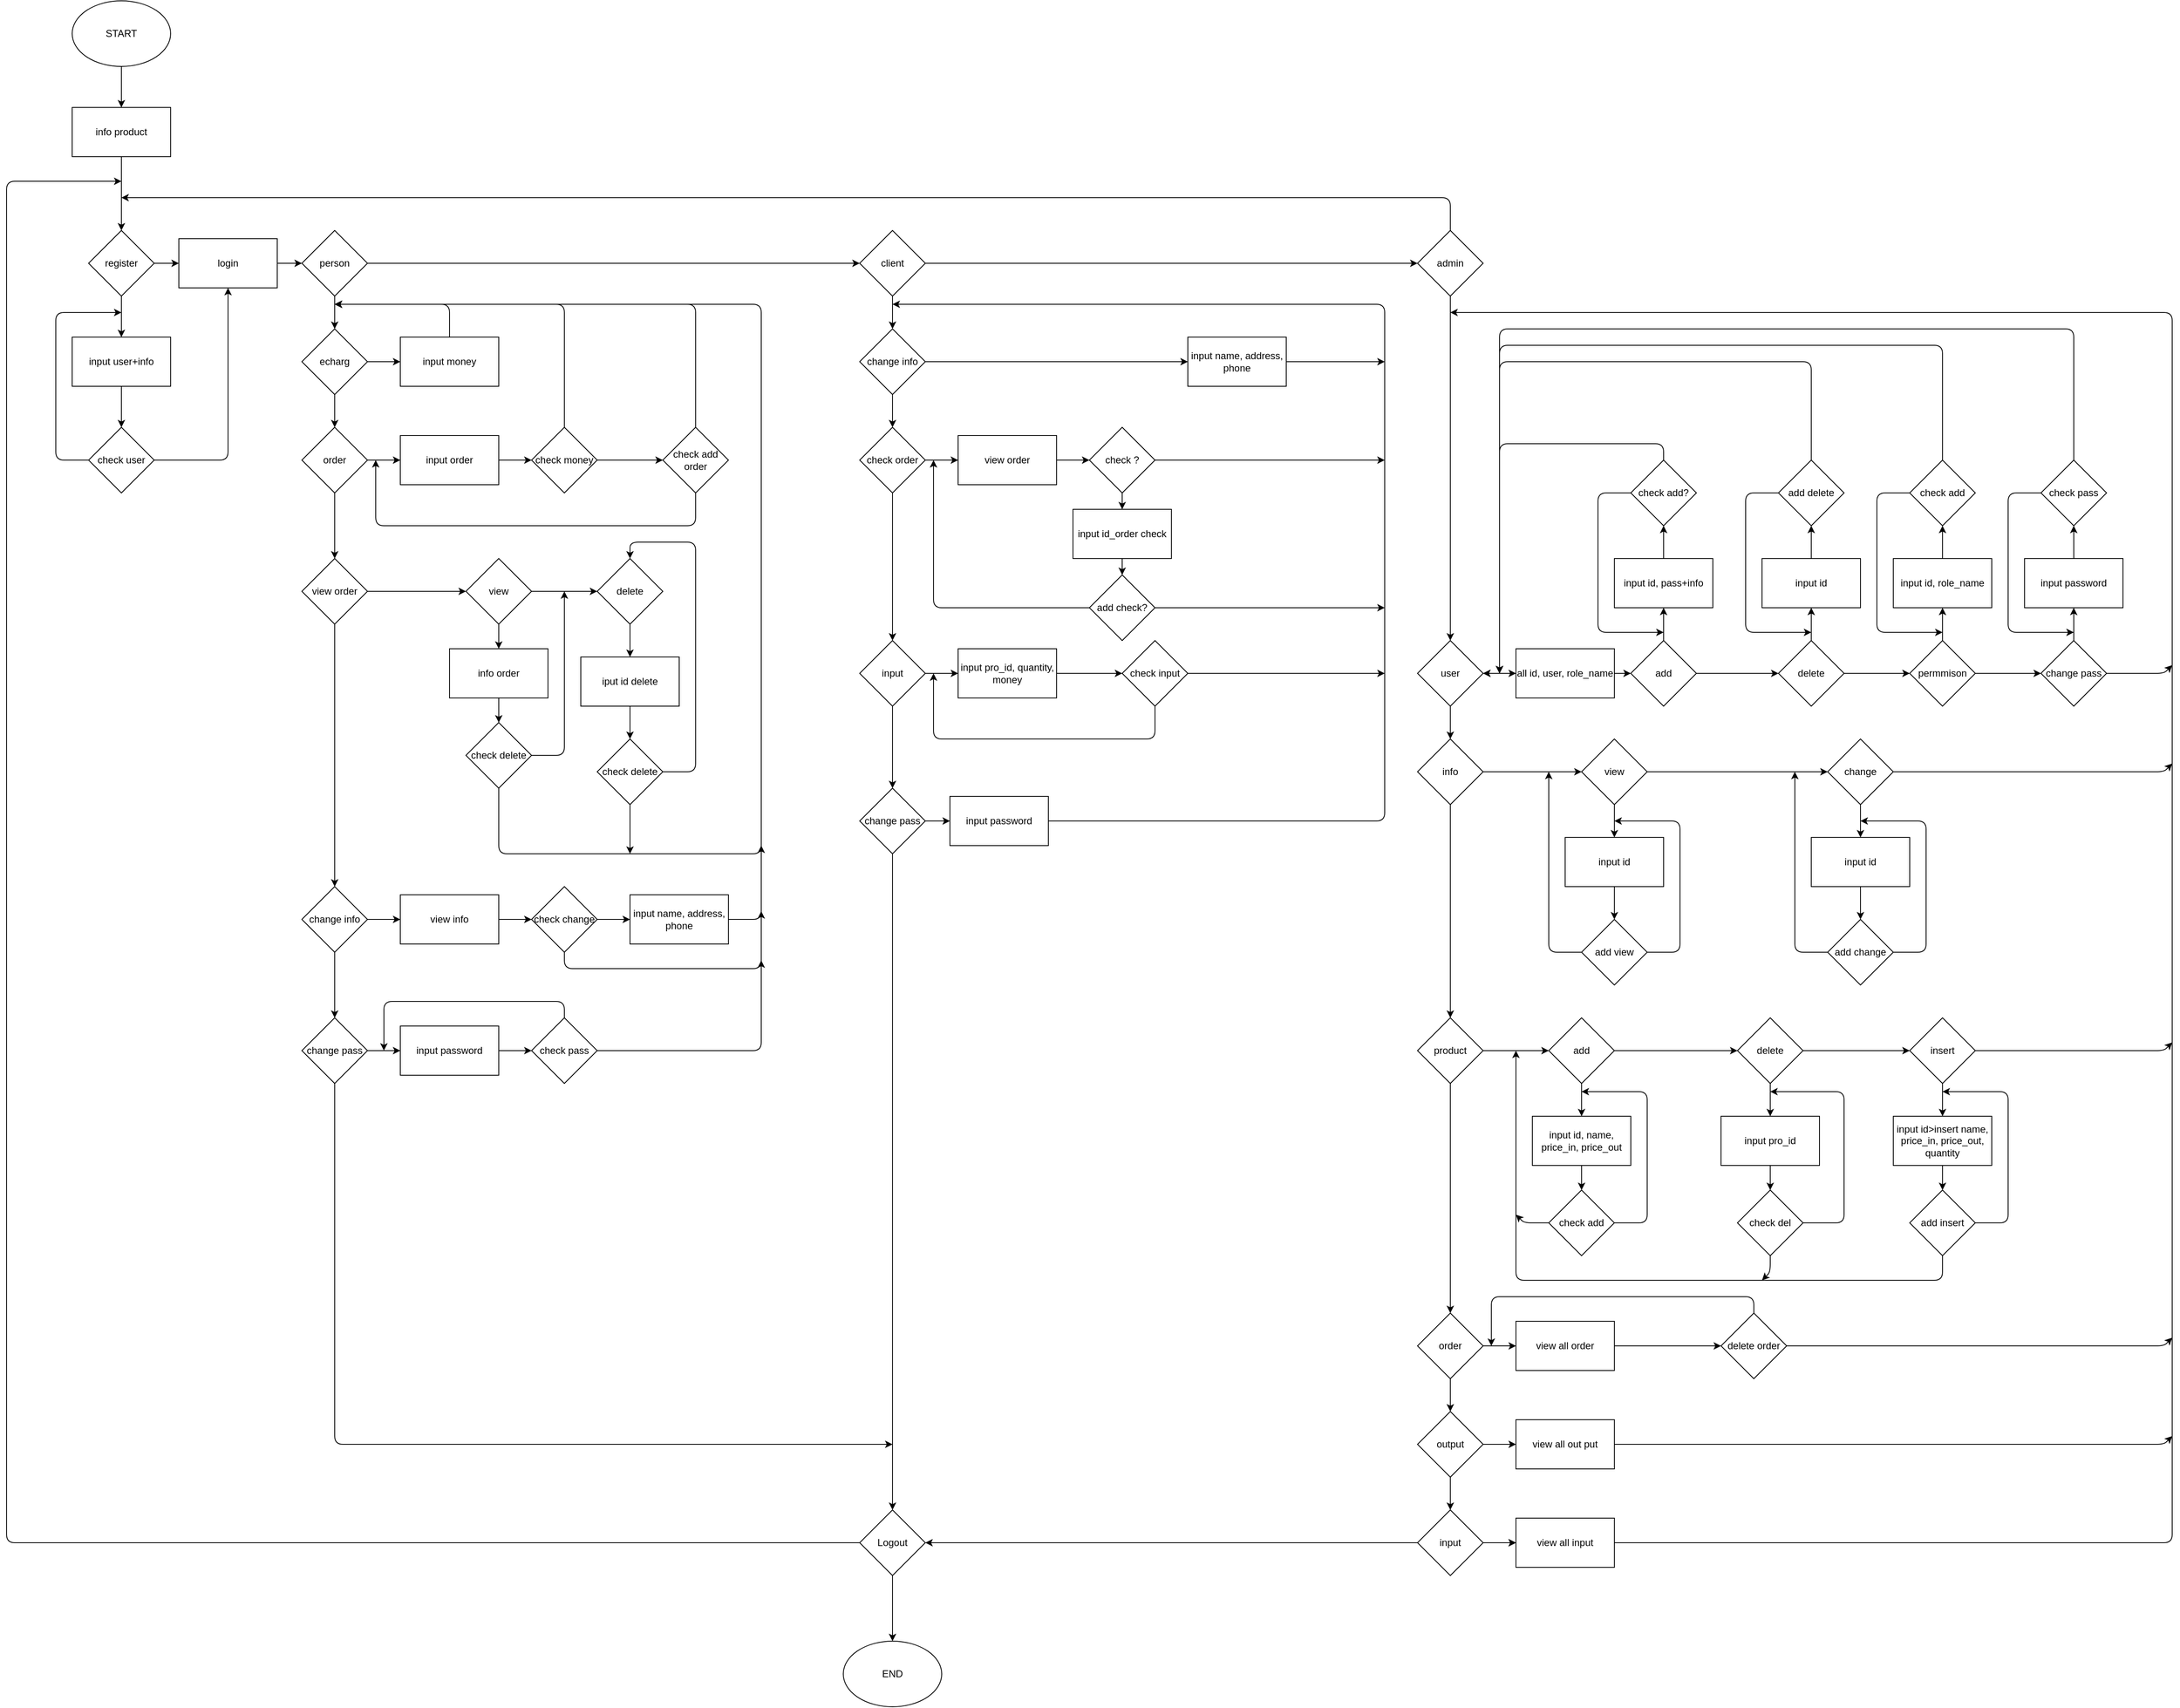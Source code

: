 <mxfile version="13.4.4" type="device"><diagram id="id1qXtOjpxFkXnVOtoet" name="Page-1"><mxGraphModel dx="3953" dy="2303" grid="1" gridSize="10" guides="1" tooltips="1" connect="1" arrows="1" fold="1" page="1" pageScale="1" pageWidth="850" pageHeight="1100" math="0" shadow="0"><root><mxCell id="0"/><mxCell id="1" parent="0"/><mxCell id="4w-0r4s9Hviy0wC8XPgC-1" value="START" style="ellipse;whiteSpace=wrap;html=1;" parent="1" vertex="1"><mxGeometry y="40" width="120" height="80" as="geometry"/></mxCell><mxCell id="4w-0r4s9Hviy0wC8XPgC-2" value="client" style="rhombus;whiteSpace=wrap;html=1;" parent="1" vertex="1"><mxGeometry x="960" y="320" width="80" height="80" as="geometry"/></mxCell><mxCell id="4w-0r4s9Hviy0wC8XPgC-3" value="&lt;div&gt;person&lt;/div&gt;" style="rhombus;whiteSpace=wrap;html=1;" parent="1" vertex="1"><mxGeometry x="280" y="320" width="80" height="80" as="geometry"/></mxCell><mxCell id="4w-0r4s9Hviy0wC8XPgC-4" value="admin" style="rhombus;whiteSpace=wrap;html=1;" parent="1" vertex="1"><mxGeometry x="1640" y="320" width="80" height="80" as="geometry"/></mxCell><mxCell id="4w-0r4s9Hviy0wC8XPgC-5" value="register" style="rhombus;whiteSpace=wrap;html=1;" parent="1" vertex="1"><mxGeometry x="20" y="320" width="80" height="80" as="geometry"/></mxCell><mxCell id="4w-0r4s9Hviy0wC8XPgC-6" value="check user" style="rhombus;whiteSpace=wrap;html=1;" parent="1" vertex="1"><mxGeometry x="20" y="560" width="80" height="80" as="geometry"/></mxCell><mxCell id="4w-0r4s9Hviy0wC8XPgC-7" value="input user+info" style="rounded=0;whiteSpace=wrap;html=1;" parent="1" vertex="1"><mxGeometry y="450" width="120" height="60" as="geometry"/></mxCell><mxCell id="4w-0r4s9Hviy0wC8XPgC-8" value="" style="endArrow=classic;html=1;exitX=0.5;exitY=1;exitDx=0;exitDy=0;entryX=0.5;entryY=0;entryDx=0;entryDy=0;" parent="1" source="4w-0r4s9Hviy0wC8XPgC-24" target="4w-0r4s9Hviy0wC8XPgC-5" edge="1"><mxGeometry width="50" height="50" relative="1" as="geometry"><mxPoint x="200" y="450" as="sourcePoint"/><mxPoint x="250" y="400" as="targetPoint"/></mxGeometry></mxCell><mxCell id="4w-0r4s9Hviy0wC8XPgC-10" value="" style="endArrow=classic;html=1;exitX=1;exitY=0.5;exitDx=0;exitDy=0;entryX=0;entryY=0.5;entryDx=0;entryDy=0;" parent="1" source="4w-0r4s9Hviy0wC8XPgC-3" target="4w-0r4s9Hviy0wC8XPgC-2" edge="1"><mxGeometry width="50" height="50" relative="1" as="geometry"><mxPoint x="580" y="450" as="sourcePoint"/><mxPoint x="630" y="400" as="targetPoint"/></mxGeometry></mxCell><mxCell id="4w-0r4s9Hviy0wC8XPgC-11" value="" style="endArrow=classic;html=1;exitX=1;exitY=0.5;exitDx=0;exitDy=0;entryX=0;entryY=0.5;entryDx=0;entryDy=0;" parent="1" source="4w-0r4s9Hviy0wC8XPgC-2" target="4w-0r4s9Hviy0wC8XPgC-4" edge="1"><mxGeometry width="50" height="50" relative="1" as="geometry"><mxPoint x="740" y="450" as="sourcePoint"/><mxPoint x="790" y="400" as="targetPoint"/></mxGeometry></mxCell><mxCell id="4w-0r4s9Hviy0wC8XPgC-12" value="" style="endArrow=classic;html=1;exitX=0.5;exitY=1;exitDx=0;exitDy=0;entryX=0.5;entryY=0;entryDx=0;entryDy=0;" parent="1" source="4w-0r4s9Hviy0wC8XPgC-5" target="4w-0r4s9Hviy0wC8XPgC-7" edge="1"><mxGeometry width="50" height="50" relative="1" as="geometry"><mxPoint x="200" y="600" as="sourcePoint"/><mxPoint x="250" y="550" as="targetPoint"/></mxGeometry></mxCell><mxCell id="4w-0r4s9Hviy0wC8XPgC-13" value="" style="endArrow=classic;html=1;exitX=0.5;exitY=1;exitDx=0;exitDy=0;entryX=0.5;entryY=0;entryDx=0;entryDy=0;" parent="1" source="4w-0r4s9Hviy0wC8XPgC-7" target="4w-0r4s9Hviy0wC8XPgC-6" edge="1"><mxGeometry width="50" height="50" relative="1" as="geometry"><mxPoint x="200" y="600" as="sourcePoint"/><mxPoint x="250" y="550" as="targetPoint"/></mxGeometry></mxCell><mxCell id="4w-0r4s9Hviy0wC8XPgC-14" value="" style="endArrow=classic;html=1;exitX=0;exitY=0.5;exitDx=0;exitDy=0;" parent="1" source="4w-0r4s9Hviy0wC8XPgC-6" edge="1"><mxGeometry width="50" height="50" relative="1" as="geometry"><mxPoint x="200" y="600" as="sourcePoint"/><mxPoint x="60" y="420" as="targetPoint"/><Array as="points"><mxPoint x="-20" y="600"/><mxPoint x="-20" y="420"/></Array></mxGeometry></mxCell><mxCell id="4w-0r4s9Hviy0wC8XPgC-15" value="order" style="rhombus;whiteSpace=wrap;html=1;" parent="1" vertex="1"><mxGeometry x="280" y="560" width="80" height="80" as="geometry"/></mxCell><mxCell id="4w-0r4s9Hviy0wC8XPgC-16" value="view order" style="rhombus;whiteSpace=wrap;html=1;" parent="1" vertex="1"><mxGeometry x="280" y="720" width="80" height="80" as="geometry"/></mxCell><mxCell id="4w-0r4s9Hviy0wC8XPgC-17" value="change info" style="rhombus;whiteSpace=wrap;html=1;" parent="1" vertex="1"><mxGeometry x="280" y="1120" width="80" height="80" as="geometry"/></mxCell><mxCell id="4w-0r4s9Hviy0wC8XPgC-18" value="echarg" style="rhombus;whiteSpace=wrap;html=1;" parent="1" vertex="1"><mxGeometry x="280" y="440" width="80" height="80" as="geometry"/></mxCell><mxCell id="4w-0r4s9Hviy0wC8XPgC-19" value="" style="endArrow=classic;html=1;exitX=0.5;exitY=1;exitDx=0;exitDy=0;entryX=0.5;entryY=0;entryDx=0;entryDy=0;" parent="1" source="4w-0r4s9Hviy0wC8XPgC-3" target="4w-0r4s9Hviy0wC8XPgC-18" edge="1"><mxGeometry width="50" height="50" relative="1" as="geometry"><mxPoint x="380" y="690" as="sourcePoint"/><mxPoint x="430" y="640" as="targetPoint"/></mxGeometry></mxCell><mxCell id="4w-0r4s9Hviy0wC8XPgC-20" value="" style="endArrow=classic;html=1;exitX=0.5;exitY=1;exitDx=0;exitDy=0;" parent="1" source="4w-0r4s9Hviy0wC8XPgC-18" target="4w-0r4s9Hviy0wC8XPgC-15" edge="1"><mxGeometry width="50" height="50" relative="1" as="geometry"><mxPoint x="380" y="690" as="sourcePoint"/><mxPoint x="430" y="640" as="targetPoint"/></mxGeometry></mxCell><mxCell id="4w-0r4s9Hviy0wC8XPgC-21" value="" style="endArrow=classic;html=1;exitX=0.5;exitY=1;exitDx=0;exitDy=0;entryX=0.5;entryY=0;entryDx=0;entryDy=0;" parent="1" source="4w-0r4s9Hviy0wC8XPgC-15" target="4w-0r4s9Hviy0wC8XPgC-16" edge="1"><mxGeometry width="50" height="50" relative="1" as="geometry"><mxPoint x="380" y="690" as="sourcePoint"/><mxPoint x="430" y="640" as="targetPoint"/></mxGeometry></mxCell><mxCell id="4w-0r4s9Hviy0wC8XPgC-22" value="" style="endArrow=classic;html=1;exitX=0.5;exitY=1;exitDx=0;exitDy=0;entryX=0.5;entryY=0;entryDx=0;entryDy=0;" parent="1" source="4w-0r4s9Hviy0wC8XPgC-16" target="4w-0r4s9Hviy0wC8XPgC-17" edge="1"><mxGeometry width="50" height="50" relative="1" as="geometry"><mxPoint x="380" y="850" as="sourcePoint"/><mxPoint x="430" y="800" as="targetPoint"/></mxGeometry></mxCell><mxCell id="4w-0r4s9Hviy0wC8XPgC-24" value="info product" style="rounded=0;whiteSpace=wrap;html=1;" parent="1" vertex="1"><mxGeometry y="170" width="120" height="60" as="geometry"/></mxCell><mxCell id="4w-0r4s9Hviy0wC8XPgC-25" value="" style="endArrow=classic;html=1;exitX=0.5;exitY=1;exitDx=0;exitDy=0;entryX=0.5;entryY=0;entryDx=0;entryDy=0;" parent="1" source="4w-0r4s9Hviy0wC8XPgC-1" target="4w-0r4s9Hviy0wC8XPgC-24" edge="1"><mxGeometry width="50" height="50" relative="1" as="geometry"><mxPoint x="320" y="390" as="sourcePoint"/><mxPoint x="370" y="340" as="targetPoint"/></mxGeometry></mxCell><mxCell id="4w-0r4s9Hviy0wC8XPgC-26" value="input money" style="rounded=0;whiteSpace=wrap;html=1;" parent="1" vertex="1"><mxGeometry x="400" y="450" width="120" height="60" as="geometry"/></mxCell><mxCell id="4w-0r4s9Hviy0wC8XPgC-27" value="" style="endArrow=classic;html=1;exitX=1;exitY=0.5;exitDx=0;exitDy=0;entryX=0;entryY=0.5;entryDx=0;entryDy=0;" parent="1" source="4w-0r4s9Hviy0wC8XPgC-18" target="4w-0r4s9Hviy0wC8XPgC-26" edge="1"><mxGeometry width="50" height="50" relative="1" as="geometry"><mxPoint x="380" y="690" as="sourcePoint"/><mxPoint x="430" y="640" as="targetPoint"/></mxGeometry></mxCell><mxCell id="4w-0r4s9Hviy0wC8XPgC-28" value="" style="endArrow=classic;html=1;exitX=0.5;exitY=0;exitDx=0;exitDy=0;" parent="1" source="4w-0r4s9Hviy0wC8XPgC-26" edge="1"><mxGeometry width="50" height="50" relative="1" as="geometry"><mxPoint x="380" y="690" as="sourcePoint"/><mxPoint x="320" y="410" as="targetPoint"/><Array as="points"><mxPoint x="460" y="410"/></Array></mxGeometry></mxCell><mxCell id="4w-0r4s9Hviy0wC8XPgC-29" value="input order" style="rounded=0;whiteSpace=wrap;html=1;" parent="1" vertex="1"><mxGeometry x="400" y="570" width="120" height="60" as="geometry"/></mxCell><mxCell id="4w-0r4s9Hviy0wC8XPgC-30" value="check money" style="rhombus;whiteSpace=wrap;html=1;" parent="1" vertex="1"><mxGeometry x="560" y="560" width="80" height="80" as="geometry"/></mxCell><mxCell id="4w-0r4s9Hviy0wC8XPgC-31" value="" style="endArrow=classic;html=1;exitX=1;exitY=0.5;exitDx=0;exitDy=0;entryX=0;entryY=0.5;entryDx=0;entryDy=0;" parent="1" source="4w-0r4s9Hviy0wC8XPgC-15" target="4w-0r4s9Hviy0wC8XPgC-29" edge="1"><mxGeometry width="50" height="50" relative="1" as="geometry"><mxPoint x="380" y="660" as="sourcePoint"/><mxPoint x="430" y="610" as="targetPoint"/></mxGeometry></mxCell><mxCell id="4w-0r4s9Hviy0wC8XPgC-32" value="" style="endArrow=classic;html=1;exitX=1;exitY=0.5;exitDx=0;exitDy=0;" parent="1" source="4w-0r4s9Hviy0wC8XPgC-29" target="4w-0r4s9Hviy0wC8XPgC-30" edge="1"><mxGeometry width="50" height="50" relative="1" as="geometry"><mxPoint x="380" y="660" as="sourcePoint"/><mxPoint x="430" y="610" as="targetPoint"/></mxGeometry></mxCell><mxCell id="4w-0r4s9Hviy0wC8XPgC-35" value="" style="endArrow=classic;html=1;exitX=0.5;exitY=0;exitDx=0;exitDy=0;" parent="1" source="4w-0r4s9Hviy0wC8XPgC-30" edge="1"><mxGeometry width="50" height="50" relative="1" as="geometry"><mxPoint x="380" y="660" as="sourcePoint"/><mxPoint x="320" y="410" as="targetPoint"/><Array as="points"><mxPoint x="600" y="410"/></Array></mxGeometry></mxCell><mxCell id="4w-0r4s9Hviy0wC8XPgC-36" value="" style="endArrow=classic;html=1;exitX=1;exitY=0.5;exitDx=0;exitDy=0;" parent="1" source="4w-0r4s9Hviy0wC8XPgC-30" target="4w-0r4s9Hviy0wC8XPgC-37" edge="1"><mxGeometry width="50" height="50" relative="1" as="geometry"><mxPoint x="380" y="750" as="sourcePoint"/><mxPoint x="660" y="670" as="targetPoint"/></mxGeometry></mxCell><mxCell id="4w-0r4s9Hviy0wC8XPgC-37" value="check add order" style="rhombus;whiteSpace=wrap;html=1;" parent="1" vertex="1"><mxGeometry x="720" y="560" width="80" height="80" as="geometry"/></mxCell><mxCell id="4w-0r4s9Hviy0wC8XPgC-38" value="" style="endArrow=classic;html=1;exitX=0.5;exitY=1;exitDx=0;exitDy=0;" parent="1" source="4w-0r4s9Hviy0wC8XPgC-37" edge="1"><mxGeometry width="50" height="50" relative="1" as="geometry"><mxPoint x="380" y="660" as="sourcePoint"/><mxPoint x="370" y="600" as="targetPoint"/><Array as="points"><mxPoint x="760" y="680"/><mxPoint x="370" y="680"/></Array></mxGeometry></mxCell><mxCell id="4w-0r4s9Hviy0wC8XPgC-39" value="" style="endArrow=classic;html=1;exitX=0.5;exitY=0;exitDx=0;exitDy=0;" parent="1" source="4w-0r4s9Hviy0wC8XPgC-37" edge="1"><mxGeometry width="50" height="50" relative="1" as="geometry"><mxPoint x="380" y="660" as="sourcePoint"/><mxPoint x="320" y="410" as="targetPoint"/><Array as="points"><mxPoint x="760" y="410"/></Array></mxGeometry></mxCell><mxCell id="4w-0r4s9Hviy0wC8XPgC-42" value="view" style="rhombus;whiteSpace=wrap;html=1;" parent="1" vertex="1"><mxGeometry x="480" y="720" width="80" height="80" as="geometry"/></mxCell><mxCell id="4w-0r4s9Hviy0wC8XPgC-43" value="delete" style="rhombus;whiteSpace=wrap;html=1;" parent="1" vertex="1"><mxGeometry x="640" y="720" width="80" height="80" as="geometry"/></mxCell><mxCell id="4w-0r4s9Hviy0wC8XPgC-45" value="info order" style="rounded=0;whiteSpace=wrap;html=1;" parent="1" vertex="1"><mxGeometry x="460" y="830" width="120" height="60" as="geometry"/></mxCell><mxCell id="4w-0r4s9Hviy0wC8XPgC-46" value="" style="endArrow=classic;html=1;exitX=0.5;exitY=1;exitDx=0;exitDy=0;entryX=0.5;entryY=0;entryDx=0;entryDy=0;" parent="1" source="4w-0r4s9Hviy0wC8XPgC-42" target="4w-0r4s9Hviy0wC8XPgC-45" edge="1"><mxGeometry width="50" height="50" relative="1" as="geometry"><mxPoint x="460" y="840" as="sourcePoint"/><mxPoint x="510" y="790" as="targetPoint"/></mxGeometry></mxCell><mxCell id="4w-0r4s9Hviy0wC8XPgC-47" value="" style="endArrow=classic;html=1;exitX=1;exitY=0.5;exitDx=0;exitDy=0;entryX=0;entryY=0.5;entryDx=0;entryDy=0;" parent="1" source="4w-0r4s9Hviy0wC8XPgC-16" target="4w-0r4s9Hviy0wC8XPgC-42" edge="1"><mxGeometry width="50" height="50" relative="1" as="geometry"><mxPoint x="380" y="840" as="sourcePoint"/><mxPoint x="430" y="790" as="targetPoint"/></mxGeometry></mxCell><mxCell id="4w-0r4s9Hviy0wC8XPgC-48" value="" style="endArrow=classic;html=1;exitX=1;exitY=0.5;exitDx=0;exitDy=0;entryX=0;entryY=0.5;entryDx=0;entryDy=0;" parent="1" source="4w-0r4s9Hviy0wC8XPgC-42" target="4w-0r4s9Hviy0wC8XPgC-43" edge="1"><mxGeometry width="50" height="50" relative="1" as="geometry"><mxPoint x="380" y="840" as="sourcePoint"/><mxPoint x="430" y="790" as="targetPoint"/></mxGeometry></mxCell><mxCell id="4w-0r4s9Hviy0wC8XPgC-49" value="check delete" style="rhombus;whiteSpace=wrap;html=1;" parent="1" vertex="1"><mxGeometry x="480" y="920" width="80" height="80" as="geometry"/></mxCell><mxCell id="4w-0r4s9Hviy0wC8XPgC-50" value="" style="endArrow=classic;html=1;exitX=0.5;exitY=1;exitDx=0;exitDy=0;entryX=0.5;entryY=0;entryDx=0;entryDy=0;" parent="1" source="4w-0r4s9Hviy0wC8XPgC-45" target="4w-0r4s9Hviy0wC8XPgC-49" edge="1"><mxGeometry width="50" height="50" relative="1" as="geometry"><mxPoint x="380" y="780" as="sourcePoint"/><mxPoint x="430" y="730" as="targetPoint"/></mxGeometry></mxCell><mxCell id="4w-0r4s9Hviy0wC8XPgC-51" value="" style="endArrow=classic;html=1;exitX=1;exitY=0.5;exitDx=0;exitDy=0;" parent="1" source="4w-0r4s9Hviy0wC8XPgC-49" edge="1"><mxGeometry width="50" height="50" relative="1" as="geometry"><mxPoint x="380" y="780" as="sourcePoint"/><mxPoint x="600" y="760" as="targetPoint"/><Array as="points"><mxPoint x="600" y="960"/></Array></mxGeometry></mxCell><mxCell id="4w-0r4s9Hviy0wC8XPgC-52" value="" style="endArrow=classic;html=1;exitX=0.5;exitY=1;exitDx=0;exitDy=0;" parent="1" source="4w-0r4s9Hviy0wC8XPgC-49" edge="1"><mxGeometry width="50" height="50" relative="1" as="geometry"><mxPoint x="380" y="930" as="sourcePoint"/><mxPoint x="320" y="410" as="targetPoint"/><Array as="points"><mxPoint x="520" y="1080"/><mxPoint x="840" y="1080"/><mxPoint x="840" y="410"/></Array></mxGeometry></mxCell><mxCell id="4w-0r4s9Hviy0wC8XPgC-53" value="iput id delete" style="rounded=0;whiteSpace=wrap;html=1;" parent="1" vertex="1"><mxGeometry x="620" y="840" width="120" height="60" as="geometry"/></mxCell><mxCell id="4w-0r4s9Hviy0wC8XPgC-54" value="check delete" style="rhombus;whiteSpace=wrap;html=1;" parent="1" vertex="1"><mxGeometry x="640" y="940" width="80" height="80" as="geometry"/></mxCell><mxCell id="4w-0r4s9Hviy0wC8XPgC-55" value="" style="endArrow=classic;html=1;exitX=0.5;exitY=1;exitDx=0;exitDy=0;entryX=0.5;entryY=0;entryDx=0;entryDy=0;" parent="1" source="4w-0r4s9Hviy0wC8XPgC-43" target="4w-0r4s9Hviy0wC8XPgC-53" edge="1"><mxGeometry width="50" height="50" relative="1" as="geometry"><mxPoint x="380" y="870" as="sourcePoint"/><mxPoint x="430" y="820" as="targetPoint"/></mxGeometry></mxCell><mxCell id="4w-0r4s9Hviy0wC8XPgC-56" value="" style="endArrow=classic;html=1;exitX=0.5;exitY=1;exitDx=0;exitDy=0;" parent="1" source="4w-0r4s9Hviy0wC8XPgC-53" target="4w-0r4s9Hviy0wC8XPgC-54" edge="1"><mxGeometry width="50" height="50" relative="1" as="geometry"><mxPoint x="380" y="870" as="sourcePoint"/><mxPoint x="430" y="820" as="targetPoint"/></mxGeometry></mxCell><mxCell id="4w-0r4s9Hviy0wC8XPgC-57" value="" style="endArrow=classic;html=1;exitX=0.5;exitY=1;exitDx=0;exitDy=0;" parent="1" source="4w-0r4s9Hviy0wC8XPgC-54" edge="1"><mxGeometry width="50" height="50" relative="1" as="geometry"><mxPoint x="380" y="840" as="sourcePoint"/><mxPoint x="680" y="1080" as="targetPoint"/></mxGeometry></mxCell><mxCell id="4w-0r4s9Hviy0wC8XPgC-58" value="" style="endArrow=classic;html=1;exitX=1;exitY=0.5;exitDx=0;exitDy=0;entryX=0.5;entryY=0;entryDx=0;entryDy=0;" parent="1" source="4w-0r4s9Hviy0wC8XPgC-54" target="4w-0r4s9Hviy0wC8XPgC-43" edge="1"><mxGeometry width="50" height="50" relative="1" as="geometry"><mxPoint x="380" y="840" as="sourcePoint"/><mxPoint x="430" y="790" as="targetPoint"/><Array as="points"><mxPoint x="760" y="980"/><mxPoint x="760" y="700"/><mxPoint x="680" y="700"/></Array></mxGeometry></mxCell><mxCell id="4w-0r4s9Hviy0wC8XPgC-59" value="view info" style="rounded=0;whiteSpace=wrap;html=1;" parent="1" vertex="1"><mxGeometry x="400" y="1130" width="120" height="60" as="geometry"/></mxCell><mxCell id="4w-0r4s9Hviy0wC8XPgC-60" value="" style="endArrow=classic;html=1;exitX=1;exitY=0.5;exitDx=0;exitDy=0;entryX=0;entryY=0.5;entryDx=0;entryDy=0;" parent="1" source="4w-0r4s9Hviy0wC8XPgC-17" target="4w-0r4s9Hviy0wC8XPgC-59" edge="1"><mxGeometry width="50" height="50" relative="1" as="geometry"><mxPoint x="450" y="1190" as="sourcePoint"/><mxPoint x="500" y="1140" as="targetPoint"/></mxGeometry></mxCell><mxCell id="4w-0r4s9Hviy0wC8XPgC-62" value="&lt;div&gt;input name, address,&lt;/div&gt;&lt;div&gt;phone&lt;br&gt;&lt;/div&gt;" style="rounded=0;whiteSpace=wrap;html=1;" parent="1" vertex="1"><mxGeometry x="680" y="1130" width="120" height="60" as="geometry"/></mxCell><mxCell id="4w-0r4s9Hviy0wC8XPgC-63" value="check change" style="rhombus;whiteSpace=wrap;html=1;" parent="1" vertex="1"><mxGeometry x="560" y="1120" width="80" height="80" as="geometry"/></mxCell><mxCell id="4w-0r4s9Hviy0wC8XPgC-64" value="" style="endArrow=classic;html=1;exitX=1;exitY=0.5;exitDx=0;exitDy=0;" parent="1" source="4w-0r4s9Hviy0wC8XPgC-62" edge="1"><mxGeometry width="50" height="50" relative="1" as="geometry"><mxPoint x="450" y="1040" as="sourcePoint"/><mxPoint x="840" y="1070" as="targetPoint"/><Array as="points"><mxPoint x="840" y="1160"/></Array></mxGeometry></mxCell><mxCell id="4w-0r4s9Hviy0wC8XPgC-65" value="" style="endArrow=classic;html=1;exitX=1;exitY=0.5;exitDx=0;exitDy=0;entryX=0;entryY=0.5;entryDx=0;entryDy=0;" parent="1" source="4w-0r4s9Hviy0wC8XPgC-59" target="4w-0r4s9Hviy0wC8XPgC-63" edge="1"><mxGeometry width="50" height="50" relative="1" as="geometry"><mxPoint x="450" y="1160" as="sourcePoint"/><mxPoint x="500" y="1110" as="targetPoint"/></mxGeometry></mxCell><mxCell id="4w-0r4s9Hviy0wC8XPgC-66" value="" style="endArrow=classic;html=1;exitX=0.5;exitY=1;exitDx=0;exitDy=0;" parent="1" source="4w-0r4s9Hviy0wC8XPgC-63" edge="1"><mxGeometry width="50" height="50" relative="1" as="geometry"><mxPoint x="450" y="1160" as="sourcePoint"/><mxPoint x="840" y="1150" as="targetPoint"/><Array as="points"><mxPoint x="600" y="1220"/><mxPoint x="840" y="1220"/></Array></mxGeometry></mxCell><mxCell id="4w-0r4s9Hviy0wC8XPgC-67" value="" style="endArrow=classic;html=1;exitX=1;exitY=0.5;exitDx=0;exitDy=0;entryX=0;entryY=0.5;entryDx=0;entryDy=0;" parent="1" source="4w-0r4s9Hviy0wC8XPgC-63" target="4w-0r4s9Hviy0wC8XPgC-62" edge="1"><mxGeometry width="50" height="50" relative="1" as="geometry"><mxPoint x="450" y="1160" as="sourcePoint"/><mxPoint x="500" y="1110" as="targetPoint"/></mxGeometry></mxCell><mxCell id="4w-0r4s9Hviy0wC8XPgC-68" value="END" style="ellipse;whiteSpace=wrap;html=1;" parent="1" vertex="1"><mxGeometry x="940" y="2040" width="120" height="80" as="geometry"/></mxCell><mxCell id="4w-0r4s9Hviy0wC8XPgC-71" value="" style="endArrow=classic;html=1;exitX=0.5;exitY=1;exitDx=0;exitDy=0;" parent="1" source="4w-0r4s9Hviy0wC8XPgC-101" edge="1"><mxGeometry width="50" height="50" relative="1" as="geometry"><mxPoint x="360" y="1470" as="sourcePoint"/><mxPoint x="1000" y="1800" as="targetPoint"/><Array as="points"><mxPoint x="320" y="1800"/></Array></mxGeometry></mxCell><mxCell id="4w-0r4s9Hviy0wC8XPgC-75" value="change info" style="rhombus;whiteSpace=wrap;html=1;" parent="1" vertex="1"><mxGeometry x="960" y="440" width="80" height="80" as="geometry"/></mxCell><mxCell id="4w-0r4s9Hviy0wC8XPgC-77" value="" style="endArrow=classic;html=1;exitX=1;exitY=0.5;exitDx=0;exitDy=0;entryX=0;entryY=0.5;entryDx=0;entryDy=0;" parent="1" source="4w-0r4s9Hviy0wC8XPgC-75" target="4w-0r4s9Hviy0wC8XPgC-78" edge="1"><mxGeometry width="50" height="50" relative="1" as="geometry"><mxPoint x="1120" y="510" as="sourcePoint"/><mxPoint x="1350" y="480" as="targetPoint"/></mxGeometry></mxCell><mxCell id="4w-0r4s9Hviy0wC8XPgC-78" value="&lt;div&gt;input name, address,&lt;/div&gt;&lt;div&gt;phone&lt;br&gt;&lt;/div&gt;" style="rounded=0;whiteSpace=wrap;html=1;" parent="1" vertex="1"><mxGeometry x="1360" y="450" width="120" height="60" as="geometry"/></mxCell><mxCell id="4w-0r4s9Hviy0wC8XPgC-82" value="" style="endArrow=classic;html=1;exitX=0.5;exitY=1;exitDx=0;exitDy=0;entryX=0.5;entryY=0;entryDx=0;entryDy=0;" parent="1" source="4w-0r4s9Hviy0wC8XPgC-2" target="4w-0r4s9Hviy0wC8XPgC-75" edge="1"><mxGeometry width="50" height="50" relative="1" as="geometry"><mxPoint x="1300" y="560" as="sourcePoint"/><mxPoint x="1000" y="440" as="targetPoint"/></mxGeometry></mxCell><mxCell id="4w-0r4s9Hviy0wC8XPgC-85" value="check order" style="rhombus;whiteSpace=wrap;html=1;" parent="1" vertex="1"><mxGeometry x="960" y="560" width="80" height="80" as="geometry"/></mxCell><mxCell id="4w-0r4s9Hviy0wC8XPgC-86" value="view order" style="rounded=0;whiteSpace=wrap;html=1;" parent="1" vertex="1"><mxGeometry x="1080" y="570" width="120" height="60" as="geometry"/></mxCell><mxCell id="4w-0r4s9Hviy0wC8XPgC-87" value="" style="endArrow=classic;html=1;exitX=0.5;exitY=1;exitDx=0;exitDy=0;entryX=0.5;entryY=0;entryDx=0;entryDy=0;" parent="1" source="4w-0r4s9Hviy0wC8XPgC-75" target="4w-0r4s9Hviy0wC8XPgC-85" edge="1"><mxGeometry width="50" height="50" relative="1" as="geometry"><mxPoint x="1150" y="650" as="sourcePoint"/><mxPoint x="1200" y="600" as="targetPoint"/></mxGeometry></mxCell><mxCell id="4w-0r4s9Hviy0wC8XPgC-89" value="" style="endArrow=classic;html=1;exitX=1;exitY=0.5;exitDx=0;exitDy=0;" parent="1" source="4w-0r4s9Hviy0wC8XPgC-85" edge="1"><mxGeometry width="50" height="50" relative="1" as="geometry"><mxPoint x="1150" y="650" as="sourcePoint"/><mxPoint x="1080" y="600" as="targetPoint"/></mxGeometry></mxCell><mxCell id="4w-0r4s9Hviy0wC8XPgC-92" value="check ?" style="rhombus;whiteSpace=wrap;html=1;" parent="1" vertex="1"><mxGeometry x="1240" y="560" width="80" height="80" as="geometry"/></mxCell><mxCell id="4w-0r4s9Hviy0wC8XPgC-93" value="input id_order check" style="rounded=0;whiteSpace=wrap;html=1;" parent="1" vertex="1"><mxGeometry x="1220" y="660" width="120" height="60" as="geometry"/></mxCell><mxCell id="4w-0r4s9Hviy0wC8XPgC-94" value="" style="endArrow=classic;html=1;entryX=0;entryY=0.5;entryDx=0;entryDy=0;exitX=1;exitY=0.5;exitDx=0;exitDy=0;" parent="1" source="4w-0r4s9Hviy0wC8XPgC-86" target="4w-0r4s9Hviy0wC8XPgC-92" edge="1"><mxGeometry width="50" height="50" relative="1" as="geometry"><mxPoint x="1160" y="700" as="sourcePoint"/><mxPoint x="1200" y="600" as="targetPoint"/></mxGeometry></mxCell><mxCell id="4w-0r4s9Hviy0wC8XPgC-96" value="add check?" style="rhombus;whiteSpace=wrap;html=1;" parent="1" vertex="1"><mxGeometry x="1240" y="740" width="80" height="80" as="geometry"/></mxCell><mxCell id="4w-0r4s9Hviy0wC8XPgC-97" value="" style="endArrow=classic;html=1;exitX=0.5;exitY=1;exitDx=0;exitDy=0;entryX=0.5;entryY=0;entryDx=0;entryDy=0;" parent="1" source="4w-0r4s9Hviy0wC8XPgC-93" target="4w-0r4s9Hviy0wC8XPgC-96" edge="1"><mxGeometry width="50" height="50" relative="1" as="geometry"><mxPoint x="1010" y="730" as="sourcePoint"/><mxPoint x="1060" y="680" as="targetPoint"/></mxGeometry></mxCell><mxCell id="4w-0r4s9Hviy0wC8XPgC-98" value="" style="endArrow=classic;html=1;exitX=0;exitY=0.5;exitDx=0;exitDy=0;" parent="1" source="4w-0r4s9Hviy0wC8XPgC-96" edge="1"><mxGeometry width="50" height="50" relative="1" as="geometry"><mxPoint x="1150" y="650" as="sourcePoint"/><mxPoint x="1050" y="600" as="targetPoint"/><Array as="points"><mxPoint x="1050" y="780"/></Array></mxGeometry></mxCell><mxCell id="4w-0r4s9Hviy0wC8XPgC-101" value="change pass" style="rhombus;whiteSpace=wrap;html=1;" parent="1" vertex="1"><mxGeometry x="280" y="1280" width="80" height="80" as="geometry"/></mxCell><mxCell id="4w-0r4s9Hviy0wC8XPgC-102" value="" style="endArrow=classic;html=1;exitX=0.5;exitY=1;exitDx=0;exitDy=0;entryX=0.5;entryY=0;entryDx=0;entryDy=0;" parent="1" source="4w-0r4s9Hviy0wC8XPgC-17" target="4w-0r4s9Hviy0wC8XPgC-101" edge="1"><mxGeometry width="50" height="50" relative="1" as="geometry"><mxPoint x="350" y="1460" as="sourcePoint"/><mxPoint x="400" y="1410" as="targetPoint"/></mxGeometry></mxCell><mxCell id="4w-0r4s9Hviy0wC8XPgC-104" value="input password" style="rounded=0;whiteSpace=wrap;html=1;" parent="1" vertex="1"><mxGeometry x="400" y="1290" width="120" height="60" as="geometry"/></mxCell><mxCell id="4w-0r4s9Hviy0wC8XPgC-105" value="" style="endArrow=classic;html=1;exitX=1;exitY=0.5;exitDx=0;exitDy=0;entryX=0;entryY=0.5;entryDx=0;entryDy=0;" parent="1" source="4w-0r4s9Hviy0wC8XPgC-101" target="4w-0r4s9Hviy0wC8XPgC-104" edge="1"><mxGeometry width="50" height="50" relative="1" as="geometry"><mxPoint x="350" y="1250" as="sourcePoint"/><mxPoint x="400" y="1200" as="targetPoint"/></mxGeometry></mxCell><mxCell id="4w-0r4s9Hviy0wC8XPgC-106" value="check pass" style="rhombus;whiteSpace=wrap;html=1;" parent="1" vertex="1"><mxGeometry x="560" y="1280" width="80" height="80" as="geometry"/></mxCell><mxCell id="4w-0r4s9Hviy0wC8XPgC-107" value="" style="endArrow=classic;html=1;exitX=1;exitY=0.5;exitDx=0;exitDy=0;entryX=0;entryY=0.5;entryDx=0;entryDy=0;" parent="1" source="4w-0r4s9Hviy0wC8XPgC-104" target="4w-0r4s9Hviy0wC8XPgC-106" edge="1"><mxGeometry width="50" height="50" relative="1" as="geometry"><mxPoint x="350" y="1250" as="sourcePoint"/><mxPoint x="400" y="1200" as="targetPoint"/></mxGeometry></mxCell><mxCell id="4w-0r4s9Hviy0wC8XPgC-108" value="" style="endArrow=classic;html=1;exitX=1;exitY=0.5;exitDx=0;exitDy=0;" parent="1" source="4w-0r4s9Hviy0wC8XPgC-106" edge="1"><mxGeometry width="50" height="50" relative="1" as="geometry"><mxPoint x="350" y="1370" as="sourcePoint"/><mxPoint x="840" y="1210" as="targetPoint"/><Array as="points"><mxPoint x="840" y="1320"/></Array></mxGeometry></mxCell><mxCell id="4w-0r4s9Hviy0wC8XPgC-109" value="" style="endArrow=classic;html=1;exitX=0.5;exitY=0;exitDx=0;exitDy=0;" parent="1" source="4w-0r4s9Hviy0wC8XPgC-106" edge="1"><mxGeometry width="50" height="50" relative="1" as="geometry"><mxPoint x="350" y="1370" as="sourcePoint"/><mxPoint x="380" y="1320" as="targetPoint"/><Array as="points"><mxPoint x="600" y="1260"/><mxPoint x="380" y="1260"/></Array></mxGeometry></mxCell><mxCell id="4w-0r4s9Hviy0wC8XPgC-110" value="change pass" style="rhombus;whiteSpace=wrap;html=1;" parent="1" vertex="1"><mxGeometry x="960" y="1000" width="80" height="80" as="geometry"/></mxCell><mxCell id="4w-0r4s9Hviy0wC8XPgC-111" value="input password" style="rounded=0;whiteSpace=wrap;html=1;" parent="1" vertex="1"><mxGeometry x="1070" y="1010" width="120" height="60" as="geometry"/></mxCell><mxCell id="4w-0r4s9Hviy0wC8XPgC-112" value="" style="endArrow=classic;html=1;exitX=1;exitY=0.5;exitDx=0;exitDy=0;entryX=0;entryY=0.5;entryDx=0;entryDy=0;" parent="1" source="4w-0r4s9Hviy0wC8XPgC-110" target="4w-0r4s9Hviy0wC8XPgC-111" edge="1"><mxGeometry width="50" height="50" relative="1" as="geometry"><mxPoint x="1020" y="970" as="sourcePoint"/><mxPoint x="1070" y="920" as="targetPoint"/></mxGeometry></mxCell><mxCell id="4w-0r4s9Hviy0wC8XPgC-116" value="" style="endArrow=classic;html=1;exitX=0.5;exitY=1;exitDx=0;exitDy=0;entryX=0.5;entryY=0;entryDx=0;entryDy=0;" parent="1" source="4w-0r4s9Hviy0wC8XPgC-110" target="IuBiLOMYbN0VB4YCVJJW-1" edge="1"><mxGeometry width="50" height="50" relative="1" as="geometry"><mxPoint x="1000.0" y="1240" as="sourcePoint"/><mxPoint x="1070" y="1800" as="targetPoint"/><Array as="points"/></mxGeometry></mxCell><mxCell id="4w-0r4s9Hviy0wC8XPgC-119" value="" style="endArrow=classic;html=1;exitX=1;exitY=0.5;exitDx=0;exitDy=0;" parent="1" source="4w-0r4s9Hviy0wC8XPgC-111" edge="1"><mxGeometry width="50" height="50" relative="1" as="geometry"><mxPoint x="1310" y="1040" as="sourcePoint"/><mxPoint x="1000" y="410" as="targetPoint"/><Array as="points"><mxPoint x="1600" y="1040"/><mxPoint x="1600" y="500"/><mxPoint x="1600" y="410"/></Array></mxGeometry></mxCell><mxCell id="4w-0r4s9Hviy0wC8XPgC-120" value="" style="endArrow=classic;html=1;exitX=1;exitY=0.5;exitDx=0;exitDy=0;" parent="1" source="4w-0r4s9Hviy0wC8XPgC-96" edge="1"><mxGeometry width="50" height="50" relative="1" as="geometry"><mxPoint x="1500" y="650" as="sourcePoint"/><mxPoint x="1600" y="780" as="targetPoint"/></mxGeometry></mxCell><mxCell id="4w-0r4s9Hviy0wC8XPgC-121" value="" style="endArrow=classic;html=1;exitX=1;exitY=0.5;exitDx=0;exitDy=0;" parent="1" source="4w-0r4s9Hviy0wC8XPgC-78" edge="1"><mxGeometry width="50" height="50" relative="1" as="geometry"><mxPoint x="1500" y="650" as="sourcePoint"/><mxPoint x="1600" y="480" as="targetPoint"/></mxGeometry></mxCell><mxCell id="4w-0r4s9Hviy0wC8XPgC-122" value="user" style="rhombus;whiteSpace=wrap;html=1;" parent="1" vertex="1"><mxGeometry x="1640" y="820" width="80" height="80" as="geometry"/></mxCell><mxCell id="4w-0r4s9Hviy0wC8XPgC-123" value="&lt;div&gt;product&lt;/div&gt;" style="rhombus;whiteSpace=wrap;html=1;" parent="1" vertex="1"><mxGeometry x="1640" y="1280" width="80" height="80" as="geometry"/></mxCell><mxCell id="4w-0r4s9Hviy0wC8XPgC-124" value="order" style="rhombus;whiteSpace=wrap;html=1;" parent="1" vertex="1"><mxGeometry x="1640" y="1640" width="80" height="80" as="geometry"/></mxCell><mxCell id="4w-0r4s9Hviy0wC8XPgC-125" value="&lt;div&gt;output&lt;/div&gt;" style="rhombus;whiteSpace=wrap;html=1;" parent="1" vertex="1"><mxGeometry x="1640" y="1760" width="80" height="80" as="geometry"/></mxCell><mxCell id="4w-0r4s9Hviy0wC8XPgC-126" value="input" style="rhombus;whiteSpace=wrap;html=1;" parent="1" vertex="1"><mxGeometry x="960" y="820" width="80" height="80" as="geometry"/></mxCell><mxCell id="4w-0r4s9Hviy0wC8XPgC-127" value="" style="endArrow=classic;html=1;exitX=0.5;exitY=1;exitDx=0;exitDy=0;" parent="1" source="4w-0r4s9Hviy0wC8XPgC-85" target="4w-0r4s9Hviy0wC8XPgC-126" edge="1"><mxGeometry width="50" height="50" relative="1" as="geometry"><mxPoint x="1370" y="860" as="sourcePoint"/><mxPoint x="1420" y="810" as="targetPoint"/></mxGeometry></mxCell><mxCell id="4w-0r4s9Hviy0wC8XPgC-128" value="" style="endArrow=classic;html=1;exitX=0.5;exitY=1;exitDx=0;exitDy=0;entryX=0.5;entryY=0;entryDx=0;entryDy=0;" parent="1" source="4w-0r4s9Hviy0wC8XPgC-126" target="4w-0r4s9Hviy0wC8XPgC-110" edge="1"><mxGeometry width="50" height="50" relative="1" as="geometry"><mxPoint x="1370" y="860" as="sourcePoint"/><mxPoint x="1420" y="810" as="targetPoint"/></mxGeometry></mxCell><mxCell id="4w-0r4s9Hviy0wC8XPgC-129" value="&lt;div&gt;input pro_id, quantity,&lt;/div&gt;&lt;div&gt;money&lt;br&gt;&lt;/div&gt;" style="rounded=0;whiteSpace=wrap;html=1;" parent="1" vertex="1"><mxGeometry x="1080" y="830" width="120" height="60" as="geometry"/></mxCell><mxCell id="4w-0r4s9Hviy0wC8XPgC-130" value="" style="endArrow=classic;html=1;exitX=1;exitY=0.5;exitDx=0;exitDy=0;entryX=0;entryY=0.5;entryDx=0;entryDy=0;" parent="1" source="4w-0r4s9Hviy0wC8XPgC-126" target="4w-0r4s9Hviy0wC8XPgC-129" edge="1"><mxGeometry width="50" height="50" relative="1" as="geometry"><mxPoint x="1350" y="920" as="sourcePoint"/><mxPoint x="1400" y="870" as="targetPoint"/></mxGeometry></mxCell><mxCell id="4w-0r4s9Hviy0wC8XPgC-131" value="check input" style="rhombus;whiteSpace=wrap;html=1;" parent="1" vertex="1"><mxGeometry x="1280" y="820" width="80" height="80" as="geometry"/></mxCell><mxCell id="4w-0r4s9Hviy0wC8XPgC-132" value="" style="endArrow=classic;html=1;exitX=1;exitY=0.5;exitDx=0;exitDy=0;entryX=0;entryY=0.5;entryDx=0;entryDy=0;" parent="1" source="4w-0r4s9Hviy0wC8XPgC-129" target="4w-0r4s9Hviy0wC8XPgC-131" edge="1"><mxGeometry width="50" height="50" relative="1" as="geometry"><mxPoint x="1350" y="920" as="sourcePoint"/><mxPoint x="1400" y="870" as="targetPoint"/></mxGeometry></mxCell><mxCell id="4w-0r4s9Hviy0wC8XPgC-133" value="" style="endArrow=classic;html=1;exitX=1;exitY=0.5;exitDx=0;exitDy=0;" parent="1" source="4w-0r4s9Hviy0wC8XPgC-131" edge="1"><mxGeometry width="50" height="50" relative="1" as="geometry"><mxPoint x="1350" y="920" as="sourcePoint"/><mxPoint x="1600" y="860" as="targetPoint"/></mxGeometry></mxCell><mxCell id="4w-0r4s9Hviy0wC8XPgC-134" value="" style="endArrow=classic;html=1;exitX=0.5;exitY=1;exitDx=0;exitDy=0;" parent="1" source="4w-0r4s9Hviy0wC8XPgC-131" edge="1"><mxGeometry width="50" height="50" relative="1" as="geometry"><mxPoint x="1350" y="920" as="sourcePoint"/><mxPoint x="1050" y="860" as="targetPoint"/><Array as="points"><mxPoint x="1320" y="940"/><mxPoint x="1050" y="940"/></Array></mxGeometry></mxCell><mxCell id="4w-0r4s9Hviy0wC8XPgC-259" value="" style="edgeStyle=orthogonalEdgeStyle;rounded=0;orthogonalLoop=1;jettySize=auto;html=1;exitX=1;exitY=0.5;exitDx=0;exitDy=0;" parent="1" source="4w-0r4s9Hviy0wC8XPgC-135" target="4w-0r4s9Hviy0wC8XPgC-254" edge="1"><mxGeometry relative="1" as="geometry"/></mxCell><mxCell id="4w-0r4s9Hviy0wC8XPgC-135" value="input" style="rhombus;whiteSpace=wrap;html=1;" parent="1" vertex="1"><mxGeometry x="1640" y="1880" width="80" height="80" as="geometry"/></mxCell><mxCell id="4w-0r4s9Hviy0wC8XPgC-136" value="" style="endArrow=classic;html=1;exitX=0.5;exitY=1;exitDx=0;exitDy=0;" parent="1" source="4w-0r4s9Hviy0wC8XPgC-4" target="4w-0r4s9Hviy0wC8XPgC-122" edge="1"><mxGeometry width="50" height="50" relative="1" as="geometry"><mxPoint x="1350" y="650" as="sourcePoint"/><mxPoint x="1400" y="600" as="targetPoint"/></mxGeometry></mxCell><mxCell id="4w-0r4s9Hviy0wC8XPgC-138" value="" style="endArrow=classic;html=1;exitX=0.5;exitY=1;exitDx=0;exitDy=0;entryX=0.5;entryY=0;entryDx=0;entryDy=0;" parent="1" source="4w-0r4s9Hviy0wC8XPgC-123" target="4w-0r4s9Hviy0wC8XPgC-124" edge="1"><mxGeometry width="50" height="50" relative="1" as="geometry"><mxPoint x="1350" y="1370" as="sourcePoint"/><mxPoint x="1400" y="1320" as="targetPoint"/></mxGeometry></mxCell><mxCell id="4w-0r4s9Hviy0wC8XPgC-139" value="" style="endArrow=classic;html=1;exitX=0.5;exitY=1;exitDx=0;exitDy=0;entryX=0.5;entryY=0;entryDx=0;entryDy=0;" parent="1" source="4w-0r4s9Hviy0wC8XPgC-124" target="4w-0r4s9Hviy0wC8XPgC-125" edge="1"><mxGeometry width="50" height="50" relative="1" as="geometry"><mxPoint x="1350" y="1610" as="sourcePoint"/><mxPoint x="1400" y="1560" as="targetPoint"/></mxGeometry></mxCell><mxCell id="4w-0r4s9Hviy0wC8XPgC-140" value="" style="endArrow=classic;html=1;exitX=0.5;exitY=1;exitDx=0;exitDy=0;" parent="1" source="4w-0r4s9Hviy0wC8XPgC-125" target="4w-0r4s9Hviy0wC8XPgC-135" edge="1"><mxGeometry width="50" height="50" relative="1" as="geometry"><mxPoint x="1350" y="1910" as="sourcePoint"/><mxPoint x="1400" y="1860" as="targetPoint"/></mxGeometry></mxCell><mxCell id="4w-0r4s9Hviy0wC8XPgC-143" value="add" style="rhombus;whiteSpace=wrap;html=1;" parent="1" vertex="1"><mxGeometry x="1900" y="820" width="80" height="80" as="geometry"/></mxCell><mxCell id="4w-0r4s9Hviy0wC8XPgC-144" value="delete" style="rhombus;whiteSpace=wrap;html=1;" parent="1" vertex="1"><mxGeometry x="2080" y="820" width="80" height="80" as="geometry"/></mxCell><mxCell id="4w-0r4s9Hviy0wC8XPgC-145" value="permmison" style="rhombus;whiteSpace=wrap;html=1;" parent="1" vertex="1"><mxGeometry x="2240" y="820" width="80" height="80" as="geometry"/></mxCell><mxCell id="4w-0r4s9Hviy0wC8XPgC-146" value="change pass" style="rhombus;whiteSpace=wrap;html=1;" parent="1" vertex="1"><mxGeometry x="2400" y="820" width="80" height="80" as="geometry"/></mxCell><mxCell id="4w-0r4s9Hviy0wC8XPgC-147" value="info" style="rhombus;whiteSpace=wrap;html=1;" parent="1" vertex="1"><mxGeometry x="1640" y="940" width="80" height="80" as="geometry"/></mxCell><mxCell id="4w-0r4s9Hviy0wC8XPgC-148" value="" style="endArrow=classic;html=1;exitX=0.5;exitY=1;exitDx=0;exitDy=0;entryX=0.5;entryY=0;entryDx=0;entryDy=0;" parent="1" source="4w-0r4s9Hviy0wC8XPgC-122" target="4w-0r4s9Hviy0wC8XPgC-147" edge="1"><mxGeometry width="50" height="50" relative="1" as="geometry"><mxPoint x="1860" y="1180" as="sourcePoint"/><mxPoint x="1910" y="1130" as="targetPoint"/></mxGeometry></mxCell><mxCell id="4w-0r4s9Hviy0wC8XPgC-149" value="" style="endArrow=classic;html=1;exitX=0.5;exitY=1;exitDx=0;exitDy=0;entryX=0.5;entryY=0;entryDx=0;entryDy=0;" parent="1" source="4w-0r4s9Hviy0wC8XPgC-147" target="4w-0r4s9Hviy0wC8XPgC-123" edge="1"><mxGeometry width="50" height="50" relative="1" as="geometry"><mxPoint x="1860" y="1180" as="sourcePoint"/><mxPoint x="1910" y="1130" as="targetPoint"/></mxGeometry></mxCell><mxCell id="4w-0r4s9Hviy0wC8XPgC-150" value="" style="endArrow=classic;html=1;exitX=1;exitY=0.5;exitDx=0;exitDy=0;" parent="1" source="4w-0r4s9Hviy0wC8XPgC-122" edge="1"><mxGeometry width="50" height="50" relative="1" as="geometry"><mxPoint x="1860" y="1140" as="sourcePoint"/><mxPoint x="1760" y="860" as="targetPoint"/></mxGeometry></mxCell><mxCell id="4w-0r4s9Hviy0wC8XPgC-151" value="" style="endArrow=classic;html=1;exitX=1;exitY=0.5;exitDx=0;exitDy=0;entryX=0;entryY=0.5;entryDx=0;entryDy=0;" parent="1" source="4w-0r4s9Hviy0wC8XPgC-143" target="4w-0r4s9Hviy0wC8XPgC-144" edge="1"><mxGeometry width="50" height="50" relative="1" as="geometry"><mxPoint x="1900" y="1140" as="sourcePoint"/><mxPoint x="1950" y="1090" as="targetPoint"/></mxGeometry></mxCell><mxCell id="4w-0r4s9Hviy0wC8XPgC-152" value="" style="endArrow=classic;html=1;exitX=1;exitY=0.5;exitDx=0;exitDy=0;entryX=0;entryY=0.5;entryDx=0;entryDy=0;" parent="1" source="4w-0r4s9Hviy0wC8XPgC-144" target="4w-0r4s9Hviy0wC8XPgC-145" edge="1"><mxGeometry width="50" height="50" relative="1" as="geometry"><mxPoint x="2100" y="1140" as="sourcePoint"/><mxPoint x="2150" y="1090" as="targetPoint"/></mxGeometry></mxCell><mxCell id="4w-0r4s9Hviy0wC8XPgC-153" value="" style="endArrow=classic;html=1;exitX=1;exitY=0.5;exitDx=0;exitDy=0;entryX=0;entryY=0.5;entryDx=0;entryDy=0;" parent="1" source="4w-0r4s9Hviy0wC8XPgC-145" target="4w-0r4s9Hviy0wC8XPgC-146" edge="1"><mxGeometry width="50" height="50" relative="1" as="geometry"><mxPoint x="2100" y="1140" as="sourcePoint"/><mxPoint x="2150" y="1090" as="targetPoint"/></mxGeometry></mxCell><mxCell id="4w-0r4s9Hviy0wC8XPgC-154" value="input id, pass+info" style="rounded=0;whiteSpace=wrap;html=1;" parent="1" vertex="1"><mxGeometry x="1880" y="720" width="120" height="60" as="geometry"/></mxCell><mxCell id="4w-0r4s9Hviy0wC8XPgC-155" value="check add?" style="rhombus;whiteSpace=wrap;html=1;" parent="1" vertex="1"><mxGeometry x="1900" y="600" width="80" height="80" as="geometry"/></mxCell><mxCell id="4w-0r4s9Hviy0wC8XPgC-156" value="" style="endArrow=classic;html=1;exitX=0;exitY=0.5;exitDx=0;exitDy=0;" parent="1" source="4w-0r4s9Hviy0wC8XPgC-155" edge="1"><mxGeometry width="50" height="50" relative="1" as="geometry"><mxPoint x="1830" y="930" as="sourcePoint"/><mxPoint x="1940" y="810" as="targetPoint"/><Array as="points"><mxPoint x="1860" y="640"/><mxPoint x="1860" y="810"/></Array></mxGeometry></mxCell><mxCell id="4w-0r4s9Hviy0wC8XPgC-157" value="" style="endArrow=classic;html=1;exitX=0.5;exitY=0;exitDx=0;exitDy=0;entryX=0.5;entryY=1;entryDx=0;entryDy=0;" parent="1" source="4w-0r4s9Hviy0wC8XPgC-143" target="4w-0r4s9Hviy0wC8XPgC-154" edge="1"><mxGeometry width="50" height="50" relative="1" as="geometry"><mxPoint x="1830" y="930" as="sourcePoint"/><mxPoint x="1880" y="880" as="targetPoint"/></mxGeometry></mxCell><mxCell id="4w-0r4s9Hviy0wC8XPgC-158" value="" style="endArrow=classic;html=1;exitX=0.5;exitY=0;exitDx=0;exitDy=0;entryX=0.5;entryY=1;entryDx=0;entryDy=0;" parent="1" source="4w-0r4s9Hviy0wC8XPgC-154" target="4w-0r4s9Hviy0wC8XPgC-155" edge="1"><mxGeometry width="50" height="50" relative="1" as="geometry"><mxPoint x="1830" y="930" as="sourcePoint"/><mxPoint x="1880" y="880" as="targetPoint"/></mxGeometry></mxCell><mxCell id="4w-0r4s9Hviy0wC8XPgC-159" value="" style="endArrow=classic;html=1;exitX=0.5;exitY=0;exitDx=0;exitDy=0;" parent="1" source="4w-0r4s9Hviy0wC8XPgC-155" edge="1"><mxGeometry width="50" height="50" relative="1" as="geometry"><mxPoint x="1830" y="930" as="sourcePoint"/><mxPoint x="1740" y="860" as="targetPoint"/><Array as="points"><mxPoint x="1940" y="580"/><mxPoint x="1740" y="580"/></Array></mxGeometry></mxCell><mxCell id="4w-0r4s9Hviy0wC8XPgC-160" value="input id" style="rounded=0;whiteSpace=wrap;html=1;" parent="1" vertex="1"><mxGeometry x="2060" y="720" width="120" height="60" as="geometry"/></mxCell><mxCell id="4w-0r4s9Hviy0wC8XPgC-163" value="" style="edgeStyle=orthogonalEdgeStyle;rounded=0;orthogonalLoop=1;jettySize=auto;html=1;exitX=0;exitY=0.5;exitDx=0;exitDy=0;" parent="1" source="4w-0r4s9Hviy0wC8XPgC-161" target="4w-0r4s9Hviy0wC8XPgC-122" edge="1"><mxGeometry relative="1" as="geometry"/></mxCell><mxCell id="4w-0r4s9Hviy0wC8XPgC-170" style="edgeStyle=orthogonalEdgeStyle;rounded=0;orthogonalLoop=1;jettySize=auto;html=1;entryX=1;entryY=0.5;entryDx=0;entryDy=0;" parent="1" source="4w-0r4s9Hviy0wC8XPgC-161" target="4w-0r4s9Hviy0wC8XPgC-122" edge="1"><mxGeometry relative="1" as="geometry"/></mxCell><mxCell id="4w-0r4s9Hviy0wC8XPgC-161" value="all id, user, role_name" style="rounded=0;whiteSpace=wrap;html=1;" parent="1" vertex="1"><mxGeometry x="1760" y="830" width="120" height="60" as="geometry"/></mxCell><mxCell id="4w-0r4s9Hviy0wC8XPgC-164" value="" style="endArrow=classic;html=1;exitX=1;exitY=0.5;exitDx=0;exitDy=0;entryX=0;entryY=0.5;entryDx=0;entryDy=0;" parent="1" source="4w-0r4s9Hviy0wC8XPgC-161" target="4w-0r4s9Hviy0wC8XPgC-143" edge="1"><mxGeometry width="50" height="50" relative="1" as="geometry"><mxPoint x="1730" y="970" as="sourcePoint"/><mxPoint x="1780" y="920" as="targetPoint"/></mxGeometry></mxCell><mxCell id="4w-0r4s9Hviy0wC8XPgC-165" value="" style="endArrow=classic;html=1;exitX=0.5;exitY=0;exitDx=0;exitDy=0;entryX=0.5;entryY=1;entryDx=0;entryDy=0;" parent="1" source="4w-0r4s9Hviy0wC8XPgC-144" target="4w-0r4s9Hviy0wC8XPgC-160" edge="1"><mxGeometry width="50" height="50" relative="1" as="geometry"><mxPoint x="1730" y="970" as="sourcePoint"/><mxPoint x="1780" y="920" as="targetPoint"/></mxGeometry></mxCell><mxCell id="4w-0r4s9Hviy0wC8XPgC-168" value="add delete" style="rhombus;whiteSpace=wrap;html=1;" parent="1" vertex="1"><mxGeometry x="2080" y="600" width="80" height="80" as="geometry"/></mxCell><mxCell id="4w-0r4s9Hviy0wC8XPgC-171" value="" style="endArrow=classic;html=1;exitX=0.5;exitY=0;exitDx=0;exitDy=0;entryX=0.5;entryY=1;entryDx=0;entryDy=0;" parent="1" source="4w-0r4s9Hviy0wC8XPgC-160" target="4w-0r4s9Hviy0wC8XPgC-168" edge="1"><mxGeometry width="50" height="50" relative="1" as="geometry"><mxPoint x="2120" y="600" as="sourcePoint"/><mxPoint x="1780" y="670" as="targetPoint"/></mxGeometry></mxCell><mxCell id="4w-0r4s9Hviy0wC8XPgC-172" value="" style="endArrow=classic;html=1;exitX=0;exitY=0.5;exitDx=0;exitDy=0;" parent="1" source="4w-0r4s9Hviy0wC8XPgC-168" edge="1"><mxGeometry width="50" height="50" relative="1" as="geometry"><mxPoint x="1730" y="720" as="sourcePoint"/><mxPoint x="2120" y="810" as="targetPoint"/><Array as="points"><mxPoint x="2040" y="640"/><mxPoint x="2040" y="810"/></Array></mxGeometry></mxCell><mxCell id="4w-0r4s9Hviy0wC8XPgC-173" value="" style="endArrow=classic;html=1;exitX=0.5;exitY=0;exitDx=0;exitDy=0;" parent="1" source="4w-0r4s9Hviy0wC8XPgC-168" edge="1"><mxGeometry width="50" height="50" relative="1" as="geometry"><mxPoint x="1730" y="720" as="sourcePoint"/><mxPoint x="1740" y="860" as="targetPoint"/><Array as="points"><mxPoint x="2120" y="480"/><mxPoint x="1740" y="480"/></Array></mxGeometry></mxCell><mxCell id="4w-0r4s9Hviy0wC8XPgC-174" value="input id, role_name" style="rounded=0;whiteSpace=wrap;html=1;" parent="1" vertex="1"><mxGeometry x="2220" y="720" width="120" height="60" as="geometry"/></mxCell><mxCell id="4w-0r4s9Hviy0wC8XPgC-175" value="check add" style="rhombus;whiteSpace=wrap;html=1;" parent="1" vertex="1"><mxGeometry x="2240" y="600" width="80" height="80" as="geometry"/></mxCell><mxCell id="4w-0r4s9Hviy0wC8XPgC-177" value="" style="endArrow=classic;html=1;exitX=0.5;exitY=0;exitDx=0;exitDy=0;" parent="1" source="4w-0r4s9Hviy0wC8XPgC-175" edge="1"><mxGeometry width="50" height="50" relative="1" as="geometry"><mxPoint x="1890" y="720" as="sourcePoint"/><mxPoint x="1740" y="860" as="targetPoint"/><Array as="points"><mxPoint x="2280" y="460"/><mxPoint x="1740" y="460"/></Array></mxGeometry></mxCell><mxCell id="4w-0r4s9Hviy0wC8XPgC-178" value="" style="endArrow=classic;html=1;exitX=0.5;exitY=0;exitDx=0;exitDy=0;entryX=0.5;entryY=1;entryDx=0;entryDy=0;" parent="1" source="4w-0r4s9Hviy0wC8XPgC-174" target="4w-0r4s9Hviy0wC8XPgC-175" edge="1"><mxGeometry width="50" height="50" relative="1" as="geometry"><mxPoint x="1880" y="830" as="sourcePoint"/><mxPoint x="1930" y="780" as="targetPoint"/></mxGeometry></mxCell><mxCell id="4w-0r4s9Hviy0wC8XPgC-179" value="" style="endArrow=classic;html=1;exitX=0;exitY=0.5;exitDx=0;exitDy=0;" parent="1" source="4w-0r4s9Hviy0wC8XPgC-175" edge="1"><mxGeometry width="50" height="50" relative="1" as="geometry"><mxPoint x="1880" y="750" as="sourcePoint"/><mxPoint x="2280" y="810" as="targetPoint"/><Array as="points"><mxPoint x="2200" y="640"/><mxPoint x="2200" y="810"/></Array></mxGeometry></mxCell><mxCell id="4w-0r4s9Hviy0wC8XPgC-180" value="" style="endArrow=classic;html=1;exitX=0.5;exitY=0;exitDx=0;exitDy=0;entryX=0.5;entryY=1;entryDx=0;entryDy=0;" parent="1" source="4w-0r4s9Hviy0wC8XPgC-145" target="4w-0r4s9Hviy0wC8XPgC-174" edge="1"><mxGeometry width="50" height="50" relative="1" as="geometry"><mxPoint x="1880" y="750" as="sourcePoint"/><mxPoint x="1930" y="700" as="targetPoint"/></mxGeometry></mxCell><mxCell id="4w-0r4s9Hviy0wC8XPgC-181" value="input password" style="rounded=0;whiteSpace=wrap;html=1;" parent="1" vertex="1"><mxGeometry x="2380" y="720" width="120" height="60" as="geometry"/></mxCell><mxCell id="4w-0r4s9Hviy0wC8XPgC-182" value="" style="endArrow=classic;html=1;exitX=0.5;exitY=0;exitDx=0;exitDy=0;entryX=0.5;entryY=1;entryDx=0;entryDy=0;" parent="1" source="4w-0r4s9Hviy0wC8XPgC-146" target="4w-0r4s9Hviy0wC8XPgC-181" edge="1"><mxGeometry width="50" height="50" relative="1" as="geometry"><mxPoint x="2090" y="760" as="sourcePoint"/><mxPoint x="2140" y="710" as="targetPoint"/></mxGeometry></mxCell><mxCell id="4w-0r4s9Hviy0wC8XPgC-184" value="check pass" style="rhombus;whiteSpace=wrap;html=1;" parent="1" vertex="1"><mxGeometry x="2400" y="600" width="80" height="80" as="geometry"/></mxCell><mxCell id="4w-0r4s9Hviy0wC8XPgC-185" value="" style="endArrow=classic;html=1;exitX=0.5;exitY=0;exitDx=0;exitDy=0;entryX=0.5;entryY=1;entryDx=0;entryDy=0;" parent="1" source="4w-0r4s9Hviy0wC8XPgC-181" target="4w-0r4s9Hviy0wC8XPgC-184" edge="1"><mxGeometry width="50" height="50" relative="1" as="geometry"><mxPoint x="2090" y="760" as="sourcePoint"/><mxPoint x="2140" y="710" as="targetPoint"/></mxGeometry></mxCell><mxCell id="4w-0r4s9Hviy0wC8XPgC-186" value="" style="endArrow=classic;html=1;exitX=0.5;exitY=0;exitDx=0;exitDy=0;" parent="1" source="4w-0r4s9Hviy0wC8XPgC-184" edge="1"><mxGeometry width="50" height="50" relative="1" as="geometry"><mxPoint x="2070" y="550" as="sourcePoint"/><mxPoint x="1740" y="860" as="targetPoint"/><Array as="points"><mxPoint x="2440" y="440"/><mxPoint x="1740" y="440"/></Array></mxGeometry></mxCell><mxCell id="4w-0r4s9Hviy0wC8XPgC-192" value="view" style="rhombus;whiteSpace=wrap;html=1;" parent="1" vertex="1"><mxGeometry x="1840" y="940" width="80" height="80" as="geometry"/></mxCell><mxCell id="4w-0r4s9Hviy0wC8XPgC-193" value="change" style="rhombus;whiteSpace=wrap;html=1;" parent="1" vertex="1"><mxGeometry x="2140" y="940" width="80" height="80" as="geometry"/></mxCell><mxCell id="4w-0r4s9Hviy0wC8XPgC-194" value="" style="endArrow=classic;html=1;exitX=1;exitY=0.5;exitDx=0;exitDy=0;entryX=0;entryY=0.5;entryDx=0;entryDy=0;" parent="1" source="4w-0r4s9Hviy0wC8XPgC-147" target="4w-0r4s9Hviy0wC8XPgC-192" edge="1"><mxGeometry width="50" height="50" relative="1" as="geometry"><mxPoint x="1950" y="1060" as="sourcePoint"/><mxPoint x="2000" y="1010" as="targetPoint"/></mxGeometry></mxCell><mxCell id="4w-0r4s9Hviy0wC8XPgC-195" value="" style="endArrow=classic;html=1;exitX=1;exitY=0.5;exitDx=0;exitDy=0;entryX=0;entryY=0.5;entryDx=0;entryDy=0;" parent="1" source="4w-0r4s9Hviy0wC8XPgC-192" target="4w-0r4s9Hviy0wC8XPgC-193" edge="1"><mxGeometry width="50" height="50" relative="1" as="geometry"><mxPoint x="2030" y="810" as="sourcePoint"/><mxPoint x="2080" y="760" as="targetPoint"/></mxGeometry></mxCell><mxCell id="4w-0r4s9Hviy0wC8XPgC-197" value="input id" style="rounded=0;whiteSpace=wrap;html=1;" parent="1" vertex="1"><mxGeometry x="1820" y="1060" width="120" height="60" as="geometry"/></mxCell><mxCell id="4w-0r4s9Hviy0wC8XPgC-198" value="" style="endArrow=classic;html=1;exitX=0.5;exitY=1;exitDx=0;exitDy=0;entryX=0.5;entryY=0;entryDx=0;entryDy=0;" parent="1" source="4w-0r4s9Hviy0wC8XPgC-192" target="4w-0r4s9Hviy0wC8XPgC-197" edge="1"><mxGeometry width="50" height="50" relative="1" as="geometry"><mxPoint x="1950" y="990" as="sourcePoint"/><mxPoint x="2000" y="940" as="targetPoint"/></mxGeometry></mxCell><mxCell id="4w-0r4s9Hviy0wC8XPgC-199" value="add view" style="rhombus;whiteSpace=wrap;html=1;" parent="1" vertex="1"><mxGeometry x="1840" y="1160" width="80" height="80" as="geometry"/></mxCell><mxCell id="4w-0r4s9Hviy0wC8XPgC-200" value="" style="endArrow=classic;html=1;exitX=0.5;exitY=1;exitDx=0;exitDy=0;" parent="1" source="4w-0r4s9Hviy0wC8XPgC-197" target="4w-0r4s9Hviy0wC8XPgC-199" edge="1"><mxGeometry width="50" height="50" relative="1" as="geometry"><mxPoint x="1950" y="1160" as="sourcePoint"/><mxPoint x="2000" y="1110" as="targetPoint"/></mxGeometry></mxCell><mxCell id="4w-0r4s9Hviy0wC8XPgC-201" value="" style="endArrow=classic;html=1;exitX=1;exitY=0.5;exitDx=0;exitDy=0;" parent="1" source="4w-0r4s9Hviy0wC8XPgC-199" edge="1"><mxGeometry width="50" height="50" relative="1" as="geometry"><mxPoint x="1950" y="1160" as="sourcePoint"/><mxPoint x="1880" y="1040" as="targetPoint"/><Array as="points"><mxPoint x="1960" y="1200"/><mxPoint x="1960" y="1040"/></Array></mxGeometry></mxCell><mxCell id="4w-0r4s9Hviy0wC8XPgC-202" value="" style="endArrow=classic;html=1;exitX=0;exitY=0.5;exitDx=0;exitDy=0;" parent="1" source="4w-0r4s9Hviy0wC8XPgC-199" edge="1"><mxGeometry width="50" height="50" relative="1" as="geometry"><mxPoint x="1950" y="1160" as="sourcePoint"/><mxPoint x="1800" y="980" as="targetPoint"/><Array as="points"><mxPoint x="1800" y="1200"/></Array></mxGeometry></mxCell><mxCell id="4w-0r4s9Hviy0wC8XPgC-203" value="input id" style="rounded=0;whiteSpace=wrap;html=1;" parent="1" vertex="1"><mxGeometry x="2120" y="1060" width="120" height="60" as="geometry"/></mxCell><mxCell id="4w-0r4s9Hviy0wC8XPgC-204" value="" style="endArrow=classic;html=1;exitX=0.5;exitY=1;exitDx=0;exitDy=0;entryX=0.5;entryY=0;entryDx=0;entryDy=0;" parent="1" source="4w-0r4s9Hviy0wC8XPgC-193" target="4w-0r4s9Hviy0wC8XPgC-203" edge="1"><mxGeometry width="50" height="50" relative="1" as="geometry"><mxPoint x="2250" y="1160" as="sourcePoint"/><mxPoint x="2300" y="1110" as="targetPoint"/></mxGeometry></mxCell><mxCell id="4w-0r4s9Hviy0wC8XPgC-205" value="add change" style="rhombus;whiteSpace=wrap;html=1;" parent="1" vertex="1"><mxGeometry x="2140" y="1160" width="80" height="80" as="geometry"/></mxCell><mxCell id="4w-0r4s9Hviy0wC8XPgC-206" value="" style="endArrow=classic;html=1;exitX=0.5;exitY=1;exitDx=0;exitDy=0;entryX=0.5;entryY=0;entryDx=0;entryDy=0;" parent="1" source="4w-0r4s9Hviy0wC8XPgC-203" target="4w-0r4s9Hviy0wC8XPgC-205" edge="1"><mxGeometry width="50" height="50" relative="1" as="geometry"><mxPoint x="2250" y="1160" as="sourcePoint"/><mxPoint x="2300" y="1110" as="targetPoint"/></mxGeometry></mxCell><mxCell id="4w-0r4s9Hviy0wC8XPgC-207" value="" style="endArrow=classic;html=1;exitX=0;exitY=0.5;exitDx=0;exitDy=0;" parent="1" source="4w-0r4s9Hviy0wC8XPgC-205" edge="1"><mxGeometry width="50" height="50" relative="1" as="geometry"><mxPoint x="2250" y="1160" as="sourcePoint"/><mxPoint x="2100" y="980" as="targetPoint"/><Array as="points"><mxPoint x="2100" y="1200"/></Array></mxGeometry></mxCell><mxCell id="4w-0r4s9Hviy0wC8XPgC-208" value="" style="endArrow=classic;html=1;exitX=1;exitY=0.5;exitDx=0;exitDy=0;" parent="1" source="4w-0r4s9Hviy0wC8XPgC-205" edge="1"><mxGeometry width="50" height="50" relative="1" as="geometry"><mxPoint x="2250" y="1160" as="sourcePoint"/><mxPoint x="2180" y="1040" as="targetPoint"/><Array as="points"><mxPoint x="2260" y="1200"/><mxPoint x="2260" y="1040"/></Array></mxGeometry></mxCell><mxCell id="4w-0r4s9Hviy0wC8XPgC-212" value="login" style="rounded=0;whiteSpace=wrap;html=1;" parent="1" vertex="1"><mxGeometry x="130" y="330" width="120" height="60" as="geometry"/></mxCell><mxCell id="4w-0r4s9Hviy0wC8XPgC-213" value="" style="endArrow=classic;html=1;exitX=1;exitY=0.5;exitDx=0;exitDy=0;entryX=0;entryY=0.5;entryDx=0;entryDy=0;" parent="1" source="4w-0r4s9Hviy0wC8XPgC-5" target="4w-0r4s9Hviy0wC8XPgC-212" edge="1"><mxGeometry width="50" height="50" relative="1" as="geometry"><mxPoint x="890" y="590" as="sourcePoint"/><mxPoint x="940" y="540" as="targetPoint"/></mxGeometry></mxCell><mxCell id="4w-0r4s9Hviy0wC8XPgC-214" value="" style="endArrow=classic;html=1;exitX=1;exitY=0.5;exitDx=0;exitDy=0;entryX=0;entryY=0.5;entryDx=0;entryDy=0;" parent="1" source="4w-0r4s9Hviy0wC8XPgC-212" target="4w-0r4s9Hviy0wC8XPgC-3" edge="1"><mxGeometry width="50" height="50" relative="1" as="geometry"><mxPoint x="890" y="590" as="sourcePoint"/><mxPoint x="940" y="540" as="targetPoint"/></mxGeometry></mxCell><mxCell id="4w-0r4s9Hviy0wC8XPgC-215" value="" style="endArrow=classic;html=1;exitX=1;exitY=0.5;exitDx=0;exitDy=0;entryX=0.5;entryY=1;entryDx=0;entryDy=0;" parent="1" source="4w-0r4s9Hviy0wC8XPgC-6" target="4w-0r4s9Hviy0wC8XPgC-212" edge="1"><mxGeometry width="50" height="50" relative="1" as="geometry"><mxPoint x="890" y="590" as="sourcePoint"/><mxPoint x="940" y="540" as="targetPoint"/><Array as="points"><mxPoint x="190" y="600"/></Array></mxGeometry></mxCell><mxCell id="4w-0r4s9Hviy0wC8XPgC-216" value="&lt;div&gt;add&lt;/div&gt;" style="rhombus;whiteSpace=wrap;html=1;" parent="1" vertex="1"><mxGeometry x="1800" y="1280" width="80" height="80" as="geometry"/></mxCell><mxCell id="4w-0r4s9Hviy0wC8XPgC-217" value="delete" style="rhombus;whiteSpace=wrap;html=1;" parent="1" vertex="1"><mxGeometry x="2030" y="1280" width="80" height="80" as="geometry"/></mxCell><mxCell id="4w-0r4s9Hviy0wC8XPgC-218" value="insert" style="rhombus;whiteSpace=wrap;html=1;" parent="1" vertex="1"><mxGeometry x="2240" y="1280" width="80" height="80" as="geometry"/></mxCell><mxCell id="4w-0r4s9Hviy0wC8XPgC-219" value="" style="endArrow=classic;html=1;exitX=1;exitY=0.5;exitDx=0;exitDy=0;entryX=0;entryY=0.5;entryDx=0;entryDy=0;" parent="1" source="4w-0r4s9Hviy0wC8XPgC-123" target="4w-0r4s9Hviy0wC8XPgC-216" edge="1"><mxGeometry width="50" height="50" relative="1" as="geometry"><mxPoint x="1980" y="1310" as="sourcePoint"/><mxPoint x="2030" y="1260" as="targetPoint"/></mxGeometry></mxCell><mxCell id="4w-0r4s9Hviy0wC8XPgC-220" value="" style="endArrow=classic;html=1;exitX=1;exitY=0.5;exitDx=0;exitDy=0;entryX=0;entryY=0.5;entryDx=0;entryDy=0;" parent="1" source="4w-0r4s9Hviy0wC8XPgC-216" target="4w-0r4s9Hviy0wC8XPgC-217" edge="1"><mxGeometry width="50" height="50" relative="1" as="geometry"><mxPoint x="1980" y="1310" as="sourcePoint"/><mxPoint x="2030" y="1260" as="targetPoint"/></mxGeometry></mxCell><mxCell id="4w-0r4s9Hviy0wC8XPgC-221" value="" style="endArrow=classic;html=1;exitX=1;exitY=0.5;exitDx=0;exitDy=0;" parent="1" source="4w-0r4s9Hviy0wC8XPgC-217" target="4w-0r4s9Hviy0wC8XPgC-218" edge="1"><mxGeometry width="50" height="50" relative="1" as="geometry"><mxPoint x="1980" y="1310" as="sourcePoint"/><mxPoint x="2030" y="1260" as="targetPoint"/></mxGeometry></mxCell><mxCell id="4w-0r4s9Hviy0wC8XPgC-223" value="input id, name, price_in, price_out" style="rounded=0;whiteSpace=wrap;html=1;" parent="1" vertex="1"><mxGeometry x="1780" y="1400" width="120" height="60" as="geometry"/></mxCell><mxCell id="4w-0r4s9Hviy0wC8XPgC-224" value="" style="endArrow=classic;html=1;exitX=0.5;exitY=1;exitDx=0;exitDy=0;entryX=0.5;entryY=0;entryDx=0;entryDy=0;" parent="1" source="4w-0r4s9Hviy0wC8XPgC-216" target="4w-0r4s9Hviy0wC8XPgC-223" edge="1"><mxGeometry width="50" height="50" relative="1" as="geometry"><mxPoint x="1980" y="1360" as="sourcePoint"/><mxPoint x="2030" y="1310" as="targetPoint"/></mxGeometry></mxCell><mxCell id="4w-0r4s9Hviy0wC8XPgC-225" value="check add" style="rhombus;whiteSpace=wrap;html=1;" parent="1" vertex="1"><mxGeometry x="1800" y="1490" width="80" height="80" as="geometry"/></mxCell><mxCell id="4w-0r4s9Hviy0wC8XPgC-226" value="" style="endArrow=classic;html=1;exitX=1;exitY=0.5;exitDx=0;exitDy=0;" parent="1" source="4w-0r4s9Hviy0wC8XPgC-225" edge="1"><mxGeometry width="50" height="50" relative="1" as="geometry"><mxPoint x="1980" y="1360" as="sourcePoint"/><mxPoint x="1840" y="1370" as="targetPoint"/><Array as="points"><mxPoint x="1920" y="1530"/><mxPoint x="1920" y="1370"/></Array></mxGeometry></mxCell><mxCell id="4w-0r4s9Hviy0wC8XPgC-227" value="" style="endArrow=classic;html=1;exitX=0.5;exitY=1;exitDx=0;exitDy=0;" parent="1" source="4w-0r4s9Hviy0wC8XPgC-223" target="4w-0r4s9Hviy0wC8XPgC-225" edge="1"><mxGeometry width="50" height="50" relative="1" as="geometry"><mxPoint x="1950" y="1390" as="sourcePoint"/><mxPoint x="2000" y="1340" as="targetPoint"/></mxGeometry></mxCell><mxCell id="4w-0r4s9Hviy0wC8XPgC-229" value="input pro_id" style="rounded=0;whiteSpace=wrap;html=1;" parent="1" vertex="1"><mxGeometry x="2010" y="1400" width="120" height="60" as="geometry"/></mxCell><mxCell id="4w-0r4s9Hviy0wC8XPgC-230" value="" style="endArrow=classic;html=1;exitX=0.5;exitY=1;exitDx=0;exitDy=0;entryX=0.5;entryY=0;entryDx=0;entryDy=0;" parent="1" source="4w-0r4s9Hviy0wC8XPgC-217" target="4w-0r4s9Hviy0wC8XPgC-229" edge="1"><mxGeometry width="50" height="50" relative="1" as="geometry"><mxPoint x="1950" y="1510" as="sourcePoint"/><mxPoint x="2000" y="1460" as="targetPoint"/></mxGeometry></mxCell><mxCell id="4w-0r4s9Hviy0wC8XPgC-231" value="check del" style="rhombus;whiteSpace=wrap;html=1;" parent="1" vertex="1"><mxGeometry x="2030" y="1490" width="80" height="80" as="geometry"/></mxCell><mxCell id="4w-0r4s9Hviy0wC8XPgC-232" value="" style="endArrow=classic;html=1;exitX=0.5;exitY=1;exitDx=0;exitDy=0;" parent="1" source="4w-0r4s9Hviy0wC8XPgC-229" target="4w-0r4s9Hviy0wC8XPgC-231" edge="1"><mxGeometry width="50" height="50" relative="1" as="geometry"><mxPoint x="1950" y="1510" as="sourcePoint"/><mxPoint x="2000" y="1460" as="targetPoint"/></mxGeometry></mxCell><mxCell id="4w-0r4s9Hviy0wC8XPgC-233" value="" style="endArrow=classic;html=1;exitX=1;exitY=0.5;exitDx=0;exitDy=0;" parent="1" source="4w-0r4s9Hviy0wC8XPgC-231" edge="1"><mxGeometry width="50" height="50" relative="1" as="geometry"><mxPoint x="1950" y="1510" as="sourcePoint"/><mxPoint x="2070" y="1370" as="targetPoint"/><Array as="points"><mxPoint x="2160" y="1530"/><mxPoint x="2160" y="1370"/></Array></mxGeometry></mxCell><mxCell id="4w-0r4s9Hviy0wC8XPgC-236" value="" style="endArrow=classic;html=1;exitX=0.5;exitY=1;exitDx=0;exitDy=0;" parent="1" source="4w-0r4s9Hviy0wC8XPgC-218" target="4w-0r4s9Hviy0wC8XPgC-237" edge="1"><mxGeometry width="50" height="50" relative="1" as="geometry"><mxPoint x="1950" y="1510" as="sourcePoint"/><mxPoint x="2000" y="1460" as="targetPoint"/></mxGeometry></mxCell><mxCell id="4w-0r4s9Hviy0wC8XPgC-237" value="&lt;div&gt;input id&amp;gt;insert name, price_in, price_out,&lt;/div&gt;&lt;div&gt;quantity&lt;br&gt;&lt;/div&gt;" style="rounded=0;whiteSpace=wrap;html=1;" parent="1" vertex="1"><mxGeometry x="2220" y="1400" width="120" height="60" as="geometry"/></mxCell><mxCell id="4w-0r4s9Hviy0wC8XPgC-238" value="add insert" style="rhombus;whiteSpace=wrap;html=1;" parent="1" vertex="1"><mxGeometry x="2240" y="1490" width="80" height="80" as="geometry"/></mxCell><mxCell id="4w-0r4s9Hviy0wC8XPgC-239" value="" style="endArrow=classic;html=1;exitX=0.5;exitY=1;exitDx=0;exitDy=0;entryX=0.5;entryY=0;entryDx=0;entryDy=0;" parent="1" source="4w-0r4s9Hviy0wC8XPgC-237" target="4w-0r4s9Hviy0wC8XPgC-238" edge="1"><mxGeometry width="50" height="50" relative="1" as="geometry"><mxPoint x="2260" y="1540" as="sourcePoint"/><mxPoint x="2310" y="1490" as="targetPoint"/></mxGeometry></mxCell><mxCell id="4w-0r4s9Hviy0wC8XPgC-240" value="" style="endArrow=classic;html=1;exitX=0.5;exitY=1;exitDx=0;exitDy=0;" parent="1" source="4w-0r4s9Hviy0wC8XPgC-238" edge="1"><mxGeometry width="50" height="50" relative="1" as="geometry"><mxPoint x="2260" y="1540" as="sourcePoint"/><mxPoint x="1760" y="1320" as="targetPoint"/><Array as="points"><mxPoint x="2280" y="1600"/><mxPoint x="1760" y="1600"/></Array></mxGeometry></mxCell><mxCell id="4w-0r4s9Hviy0wC8XPgC-241" value="" style="endArrow=classic;html=1;exitX=1;exitY=0.5;exitDx=0;exitDy=0;" parent="1" source="4w-0r4s9Hviy0wC8XPgC-238" edge="1"><mxGeometry width="50" height="50" relative="1" as="geometry"><mxPoint x="2040" y="1540" as="sourcePoint"/><mxPoint x="2280" y="1370" as="targetPoint"/><Array as="points"><mxPoint x="2360" y="1530"/><mxPoint x="2360" y="1370"/></Array></mxGeometry></mxCell><mxCell id="4w-0r4s9Hviy0wC8XPgC-243" value="view all order" style="rounded=0;whiteSpace=wrap;html=1;" parent="1" vertex="1"><mxGeometry x="1760" y="1650" width="120" height="60" as="geometry"/></mxCell><mxCell id="4w-0r4s9Hviy0wC8XPgC-244" value="" style="endArrow=classic;html=1;exitX=1;exitY=0.5;exitDx=0;exitDy=0;entryX=0;entryY=0.5;entryDx=0;entryDy=0;" parent="1" source="4w-0r4s9Hviy0wC8XPgC-124" target="4w-0r4s9Hviy0wC8XPgC-243" edge="1"><mxGeometry width="50" height="50" relative="1" as="geometry"><mxPoint x="1760" y="1830" as="sourcePoint"/><mxPoint x="1810" y="1780" as="targetPoint"/></mxGeometry></mxCell><mxCell id="4w-0r4s9Hviy0wC8XPgC-249" value="view all out put" style="rounded=0;whiteSpace=wrap;html=1;" parent="1" vertex="1"><mxGeometry x="1760" y="1770" width="120" height="60" as="geometry"/></mxCell><mxCell id="4w-0r4s9Hviy0wC8XPgC-250" value="" style="endArrow=classic;html=1;exitX=1;exitY=0.5;exitDx=0;exitDy=0;entryX=0;entryY=0.5;entryDx=0;entryDy=0;" parent="1" source="4w-0r4s9Hviy0wC8XPgC-125" target="4w-0r4s9Hviy0wC8XPgC-249" edge="1"><mxGeometry width="50" height="50" relative="1" as="geometry"><mxPoint x="1720" y="1800.0" as="sourcePoint"/><mxPoint x="1810" y="1900" as="targetPoint"/></mxGeometry></mxCell><mxCell id="4w-0r4s9Hviy0wC8XPgC-254" value="view all input" style="rounded=0;whiteSpace=wrap;html=1;" parent="1" vertex="1"><mxGeometry x="1760" y="1890" width="120" height="60" as="geometry"/></mxCell><mxCell id="4w-0r4s9Hviy0wC8XPgC-255" value="" style="endArrow=classic;html=1;exitX=1;exitY=0.5;exitDx=0;exitDy=0;entryX=0;entryY=0.5;entryDx=0;entryDy=0;" parent="1" target="4w-0r4s9Hviy0wC8XPgC-254" edge="1"><mxGeometry width="50" height="50" relative="1" as="geometry"><mxPoint x="1720" y="1920.0" as="sourcePoint"/><mxPoint x="1810" y="2020" as="targetPoint"/></mxGeometry></mxCell><mxCell id="4w-0r4s9Hviy0wC8XPgC-260" value="" style="endArrow=classic;html=1;exitX=1;exitY=0.5;exitDx=0;exitDy=0;" parent="1" source="4w-0r4s9Hviy0wC8XPgC-254" edge="1"><mxGeometry width="50" height="50" relative="1" as="geometry"><mxPoint x="2040" y="1920" as="sourcePoint"/><mxPoint x="1680" y="420" as="targetPoint"/><Array as="points"><mxPoint x="2560" y="1920"/><mxPoint x="2560" y="420"/></Array></mxGeometry></mxCell><mxCell id="4w-0r4s9Hviy0wC8XPgC-262" value="" style="endArrow=classic;html=1;exitX=0;exitY=0.5;exitDx=0;exitDy=0;entryX=1;entryY=0.5;entryDx=0;entryDy=0;" parent="1" source="4w-0r4s9Hviy0wC8XPgC-135" target="IuBiLOMYbN0VB4YCVJJW-1" edge="1"><mxGeometry width="50" height="50" relative="1" as="geometry"><mxPoint x="1220" y="1800" as="sourcePoint"/><mxPoint x="1230" y="1930" as="targetPoint"/></mxGeometry></mxCell><mxCell id="IuBiLOMYbN0VB4YCVJJW-1" value="Logout" style="rhombus;whiteSpace=wrap;html=1;" vertex="1" parent="1"><mxGeometry x="960" y="1880" width="80" height="80" as="geometry"/></mxCell><mxCell id="IuBiLOMYbN0VB4YCVJJW-2" value="" style="endArrow=classic;html=1;exitX=0.5;exitY=1;exitDx=0;exitDy=0;entryX=0.5;entryY=0;entryDx=0;entryDy=0;" edge="1" parent="1" source="IuBiLOMYbN0VB4YCVJJW-1" target="4w-0r4s9Hviy0wC8XPgC-68"><mxGeometry width="50" height="50" relative="1" as="geometry"><mxPoint x="820" y="1940" as="sourcePoint"/><mxPoint x="870" y="1890" as="targetPoint"/></mxGeometry></mxCell><mxCell id="IuBiLOMYbN0VB4YCVJJW-3" value="" style="endArrow=classic;html=1;exitX=0;exitY=0.5;exitDx=0;exitDy=0;" edge="1" parent="1" source="IuBiLOMYbN0VB4YCVJJW-1"><mxGeometry width="50" height="50" relative="1" as="geometry"><mxPoint x="820" y="1940" as="sourcePoint"/><mxPoint x="60" y="260" as="targetPoint"/><Array as="points"><mxPoint x="-80" y="1920"/><mxPoint x="-80" y="260"/></Array></mxGeometry></mxCell><mxCell id="IuBiLOMYbN0VB4YCVJJW-4" value="" style="endArrow=classic;html=1;exitX=0.5;exitY=0;exitDx=0;exitDy=0;" edge="1" parent="1" source="4w-0r4s9Hviy0wC8XPgC-4"><mxGeometry width="50" height="50" relative="1" as="geometry"><mxPoint x="1600" y="310" as="sourcePoint"/><mxPoint x="60" y="280" as="targetPoint"/><Array as="points"><mxPoint x="1680" y="280"/></Array></mxGeometry></mxCell><mxCell id="IuBiLOMYbN0VB4YCVJJW-5" value="" style="endArrow=classic;html=1;exitX=1;exitY=0.5;exitDx=0;exitDy=0;" edge="1" parent="1" source="4w-0r4s9Hviy0wC8XPgC-92"><mxGeometry width="50" height="50" relative="1" as="geometry"><mxPoint x="1350" y="740" as="sourcePoint"/><mxPoint x="1600" y="600" as="targetPoint"/></mxGeometry></mxCell><mxCell id="IuBiLOMYbN0VB4YCVJJW-6" value="" style="endArrow=classic;html=1;exitX=0.5;exitY=1;exitDx=0;exitDy=0;" edge="1" parent="1" source="4w-0r4s9Hviy0wC8XPgC-92" target="4w-0r4s9Hviy0wC8XPgC-93"><mxGeometry width="50" height="50" relative="1" as="geometry"><mxPoint x="1350" y="740" as="sourcePoint"/><mxPoint x="1400" y="690" as="targetPoint"/></mxGeometry></mxCell><mxCell id="IuBiLOMYbN0VB4YCVJJW-7" value="" style="endArrow=classic;html=1;exitX=0;exitY=0.5;exitDx=0;exitDy=0;" edge="1" parent="1" source="4w-0r4s9Hviy0wC8XPgC-184"><mxGeometry width="50" height="50" relative="1" as="geometry"><mxPoint x="2120" y="740" as="sourcePoint"/><mxPoint x="2440" y="810" as="targetPoint"/><Array as="points"><mxPoint x="2360" y="640"/><mxPoint x="2360" y="810"/></Array></mxGeometry></mxCell><mxCell id="IuBiLOMYbN0VB4YCVJJW-8" value="" style="endArrow=classic;html=1;exitX=0.5;exitY=1;exitDx=0;exitDy=0;" edge="1" parent="1" source="4w-0r4s9Hviy0wC8XPgC-231"><mxGeometry width="50" height="50" relative="1" as="geometry"><mxPoint x="2120" y="1740" as="sourcePoint"/><mxPoint x="2060" y="1600" as="targetPoint"/><Array as="points"><mxPoint x="2070" y="1590"/></Array></mxGeometry></mxCell><mxCell id="IuBiLOMYbN0VB4YCVJJW-9" value="" style="endArrow=classic;html=1;" edge="1" parent="1"><mxGeometry width="50" height="50" relative="1" as="geometry"><mxPoint x="2080" y="1680" as="sourcePoint"/><mxPoint x="2560" y="1670" as="targetPoint"/><Array as="points"><mxPoint x="2550" y="1680"/></Array></mxGeometry></mxCell><mxCell id="IuBiLOMYbN0VB4YCVJJW-10" value="" style="endArrow=classic;html=1;exitX=1;exitY=0.5;exitDx=0;exitDy=0;" edge="1" parent="1" source="4w-0r4s9Hviy0wC8XPgC-249"><mxGeometry width="50" height="50" relative="1" as="geometry"><mxPoint x="2040" y="1800" as="sourcePoint"/><mxPoint x="2560" y="1790" as="targetPoint"/><Array as="points"><mxPoint x="2550" y="1800"/></Array></mxGeometry></mxCell><mxCell id="IuBiLOMYbN0VB4YCVJJW-11" value="" style="endArrow=classic;html=1;exitX=1;exitY=0.5;exitDx=0;exitDy=0;" edge="1" parent="1" source="4w-0r4s9Hviy0wC8XPgC-218"><mxGeometry width="50" height="50" relative="1" as="geometry"><mxPoint x="2180" y="1340" as="sourcePoint"/><mxPoint x="2560" y="1310" as="targetPoint"/><Array as="points"><mxPoint x="2550" y="1320"/></Array></mxGeometry></mxCell><mxCell id="IuBiLOMYbN0VB4YCVJJW-12" value="" style="endArrow=classic;html=1;exitX=0;exitY=0.5;exitDx=0;exitDy=0;" edge="1" parent="1" source="4w-0r4s9Hviy0wC8XPgC-225"><mxGeometry width="50" height="50" relative="1" as="geometry"><mxPoint x="1970" y="1540" as="sourcePoint"/><mxPoint x="1760" y="1520" as="targetPoint"/><Array as="points"><mxPoint x="1770" y="1530"/></Array></mxGeometry></mxCell><mxCell id="IuBiLOMYbN0VB4YCVJJW-13" value="" style="endArrow=classic;html=1;exitX=1;exitY=0.5;exitDx=0;exitDy=0;" edge="1" parent="1" source="4w-0r4s9Hviy0wC8XPgC-193"><mxGeometry width="50" height="50" relative="1" as="geometry"><mxPoint x="2130" y="1240" as="sourcePoint"/><mxPoint x="2560" y="970" as="targetPoint"/><Array as="points"><mxPoint x="2550" y="980"/></Array></mxGeometry></mxCell><mxCell id="IuBiLOMYbN0VB4YCVJJW-14" value="" style="endArrow=classic;html=1;exitX=1;exitY=0.5;exitDx=0;exitDy=0;" edge="1" parent="1" source="4w-0r4s9Hviy0wC8XPgC-146"><mxGeometry width="50" height="50" relative="1" as="geometry"><mxPoint x="2130" y="840" as="sourcePoint"/><mxPoint x="2560" y="850" as="targetPoint"/><Array as="points"><mxPoint x="2550" y="860"/></Array></mxGeometry></mxCell><mxCell id="IuBiLOMYbN0VB4YCVJJW-15" value="delete order" style="rhombus;whiteSpace=wrap;html=1;" vertex="1" parent="1"><mxGeometry x="2010" y="1640" width="80" height="80" as="geometry"/></mxCell><mxCell id="IuBiLOMYbN0VB4YCVJJW-16" value="" style="endArrow=classic;html=1;exitX=1;exitY=0.5;exitDx=0;exitDy=0;entryX=0;entryY=0.5;entryDx=0;entryDy=0;" edge="1" parent="1" source="4w-0r4s9Hviy0wC8XPgC-243" target="IuBiLOMYbN0VB4YCVJJW-15"><mxGeometry width="50" height="50" relative="1" as="geometry"><mxPoint x="2160" y="1540" as="sourcePoint"/><mxPoint x="2210" y="1490" as="targetPoint"/></mxGeometry></mxCell><mxCell id="IuBiLOMYbN0VB4YCVJJW-17" value="" style="endArrow=classic;html=1;exitX=0.5;exitY=0;exitDx=0;exitDy=0;" edge="1" parent="1" source="IuBiLOMYbN0VB4YCVJJW-15"><mxGeometry width="50" height="50" relative="1" as="geometry"><mxPoint x="2160" y="1540" as="sourcePoint"/><mxPoint x="1730" y="1680" as="targetPoint"/><Array as="points"><mxPoint x="2050" y="1620"/><mxPoint x="1730" y="1620"/></Array></mxGeometry></mxCell></root></mxGraphModel></diagram></mxfile>